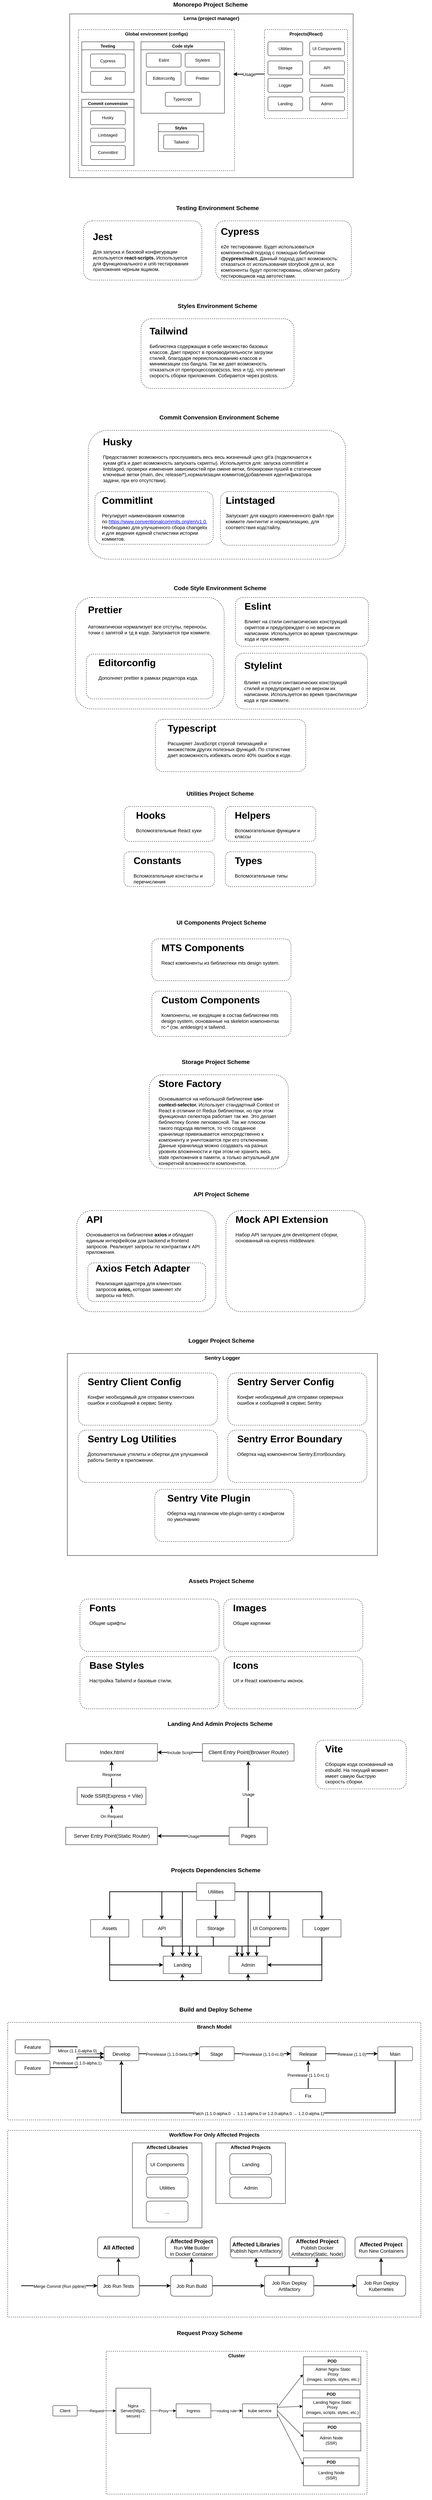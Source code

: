 <mxfile version="15.2.7" type="github">
  <diagram id="h72xnI4aXdrm80Y2-yl2" name="Page-1">
    <mxGraphModel dx="4072" dy="1805" grid="1" gridSize="10" guides="1" tooltips="1" connect="1" arrows="1" fold="1" page="1" pageScale="1" pageWidth="827" pageHeight="1169" math="0" shadow="0">
      <root>
        <mxCell id="0" />
        <mxCell id="1" parent="0" />
        <mxCell id="-Bw4-vUiD9MHJhUf1Ppv-39" value="Monorepo Project Scheme" style="swimlane;shadow=0;glass=0;sketch=0;fontSize=17;strokeColor=none;fillColor=none;" vertex="1" parent="1">
          <mxGeometry x="-429.69" y="60" width="870" height="525" as="geometry" />
        </mxCell>
        <mxCell id="-Bw4-vUiD9MHJhUf1Ppv-40" value="Lerna (project manager)" style="swimlane;shadow=0;glass=0;sketch=0;fontSize=14;strokeColor=default;fillColor=none;swimlaneLine=0;" vertex="1" parent="-Bw4-vUiD9MHJhUf1Ppv-39">
          <mxGeometry x="30" y="40" width="815" height="470" as="geometry" />
        </mxCell>
        <mxCell id="-Bw4-vUiD9MHJhUf1Ppv-42" value="Global environment (configs)" style="swimlane;shadow=0;glass=0;sketch=0;fontSize=13;strokeColor=default;fillColor=none;dashed=1;swimlaneLine=0;" vertex="1" parent="-Bw4-vUiD9MHJhUf1Ppv-40">
          <mxGeometry x="25" y="45" width="449" height="405" as="geometry" />
        </mxCell>
        <mxCell id="-Bw4-vUiD9MHJhUf1Ppv-44" value="Testing" style="swimlane;shadow=0;glass=0;sketch=0;fontSize=12;strokeColor=default;fillColor=none;" vertex="1" parent="-Bw4-vUiD9MHJhUf1Ppv-42">
          <mxGeometry x="9.75" y="35" width="150.25" height="145" as="geometry" />
        </mxCell>
        <mxCell id="-Bw4-vUiD9MHJhUf1Ppv-46" value="Cypress" style="rounded=1;arcSize=10;whiteSpace=wrap;html=1;align=center;shadow=0;glass=0;sketch=0;fontSize=12;strokeColor=default;fillColor=none;" vertex="1" parent="-Bw4-vUiD9MHJhUf1Ppv-44">
          <mxGeometry x="25.13" y="35" width="100" height="40" as="geometry" />
        </mxCell>
        <mxCell id="-Bw4-vUiD9MHJhUf1Ppv-47" value="Jest" style="rounded=1;arcSize=10;whiteSpace=wrap;html=1;align=center;shadow=0;glass=0;sketch=0;fontSize=12;strokeColor=default;fillColor=none;" vertex="1" parent="-Bw4-vUiD9MHJhUf1Ppv-44">
          <mxGeometry x="25.13" y="85" width="100" height="40" as="geometry" />
        </mxCell>
        <mxCell id="-Bw4-vUiD9MHJhUf1Ppv-45" value="Code style" style="swimlane;shadow=0;glass=0;sketch=0;fontSize=12;strokeColor=default;fillColor=none;" vertex="1" parent="-Bw4-vUiD9MHJhUf1Ppv-42">
          <mxGeometry x="180" y="35" width="240" height="205" as="geometry" />
        </mxCell>
        <mxCell id="-Bw4-vUiD9MHJhUf1Ppv-48" value="Eslint" style="rounded=1;arcSize=10;whiteSpace=wrap;html=1;align=center;shadow=0;glass=0;sketch=0;fontSize=12;strokeColor=default;fillColor=none;" vertex="1" parent="-Bw4-vUiD9MHJhUf1Ppv-45">
          <mxGeometry x="15.25" y="32.5" width="100" height="40" as="geometry" />
        </mxCell>
        <mxCell id="-Bw4-vUiD9MHJhUf1Ppv-49" value="Stylelint" style="rounded=1;arcSize=10;whiteSpace=wrap;html=1;align=center;shadow=0;glass=0;sketch=0;fontSize=12;strokeColor=default;fillColor=none;" vertex="1" parent="-Bw4-vUiD9MHJhUf1Ppv-45">
          <mxGeometry x="127" y="32.5" width="100" height="40" as="geometry" />
        </mxCell>
        <mxCell id="-Bw4-vUiD9MHJhUf1Ppv-50" value="Editorconfig" style="rounded=1;arcSize=10;whiteSpace=wrap;html=1;align=center;shadow=0;glass=0;sketch=0;fontSize=12;strokeColor=default;fillColor=none;" vertex="1" parent="-Bw4-vUiD9MHJhUf1Ppv-45">
          <mxGeometry x="15.25" y="85" width="100" height="40" as="geometry" />
        </mxCell>
        <mxCell id="-Bw4-vUiD9MHJhUf1Ppv-51" value="Typescript" style="rounded=1;arcSize=10;whiteSpace=wrap;html=1;align=center;shadow=0;glass=0;sketch=0;fontSize=12;strokeColor=default;fillColor=none;" vertex="1" parent="-Bw4-vUiD9MHJhUf1Ppv-45">
          <mxGeometry x="70" y="145" width="100" height="40" as="geometry" />
        </mxCell>
        <mxCell id="-Bw4-vUiD9MHJhUf1Ppv-52" value="Prettier" style="rounded=1;arcSize=10;whiteSpace=wrap;html=1;align=center;shadow=0;glass=0;sketch=0;fontSize=12;strokeColor=default;fillColor=none;" vertex="1" parent="-Bw4-vUiD9MHJhUf1Ppv-45">
          <mxGeometry x="127" y="85" width="100" height="40" as="geometry" />
        </mxCell>
        <mxCell id="-Bw4-vUiD9MHJhUf1Ppv-53" value="Commit convension" style="swimlane;shadow=0;glass=0;sketch=0;fontSize=12;strokeColor=default;fillColor=none;" vertex="1" parent="-Bw4-vUiD9MHJhUf1Ppv-42">
          <mxGeometry x="9.75" y="200" width="150.25" height="190" as="geometry" />
        </mxCell>
        <mxCell id="-Bw4-vUiD9MHJhUf1Ppv-55" value="Lintstaged" style="rounded=1;arcSize=10;whiteSpace=wrap;html=1;align=center;shadow=0;glass=0;sketch=0;fontSize=12;strokeColor=default;fillColor=none;" vertex="1" parent="-Bw4-vUiD9MHJhUf1Ppv-53">
          <mxGeometry x="25.13" y="83" width="100" height="40" as="geometry" />
        </mxCell>
        <mxCell id="-Bw4-vUiD9MHJhUf1Ppv-59" value="Commitlint" style="rounded=1;arcSize=10;whiteSpace=wrap;html=1;align=center;shadow=0;glass=0;sketch=0;fontSize=12;strokeColor=default;fillColor=none;" vertex="1" parent="-Bw4-vUiD9MHJhUf1Ppv-53">
          <mxGeometry x="25.13" y="133" width="100" height="40" as="geometry" />
        </mxCell>
        <mxCell id="-Bw4-vUiD9MHJhUf1Ppv-54" value="Husky" style="rounded=1;arcSize=10;whiteSpace=wrap;html=1;align=center;shadow=0;glass=0;sketch=0;fontSize=12;strokeColor=default;fillColor=none;" vertex="1" parent="-Bw4-vUiD9MHJhUf1Ppv-53">
          <mxGeometry x="25.13" y="33" width="100" height="40" as="geometry" />
        </mxCell>
        <mxCell id="-Bw4-vUiD9MHJhUf1Ppv-56" value="Styles" style="swimlane;shadow=0;glass=0;sketch=0;fontSize=12;strokeColor=default;fillColor=none;" vertex="1" parent="-Bw4-vUiD9MHJhUf1Ppv-42">
          <mxGeometry x="230" y="270" width="130.5" height="80" as="geometry" />
        </mxCell>
        <mxCell id="-Bw4-vUiD9MHJhUf1Ppv-57" value="Tailwind" style="rounded=1;arcSize=10;whiteSpace=wrap;html=1;align=center;shadow=0;glass=0;sketch=0;fontSize=12;strokeColor=default;fillColor=none;" vertex="1" parent="-Bw4-vUiD9MHJhUf1Ppv-56">
          <mxGeometry x="15.25" y="32.5" width="100" height="40" as="geometry" />
        </mxCell>
        <mxCell id="-Bw4-vUiD9MHJhUf1Ppv-43" value="Projects(React)" style="swimlane;shadow=0;glass=0;sketch=0;fontSize=13;strokeColor=default;fillColor=none;swimlaneLine=0;dashed=1;" vertex="1" parent="-Bw4-vUiD9MHJhUf1Ppv-40">
          <mxGeometry x="560" y="45" width="239" height="255" as="geometry" />
        </mxCell>
        <mxCell id="-Bw4-vUiD9MHJhUf1Ppv-60" value="Utilities" style="rounded=1;arcSize=10;whiteSpace=wrap;html=1;align=center;shadow=0;glass=0;sketch=0;fontSize=12;strokeColor=default;fillColor=none;" vertex="1" parent="-Bw4-vUiD9MHJhUf1Ppv-43">
          <mxGeometry x="10" y="35" width="100" height="40" as="geometry" />
        </mxCell>
        <mxCell id="-Bw4-vUiD9MHJhUf1Ppv-61" value="UI Components" style="rounded=1;arcSize=10;whiteSpace=wrap;html=1;align=center;shadow=0;glass=0;sketch=0;fontSize=12;strokeColor=default;fillColor=none;" vertex="1" parent="-Bw4-vUiD9MHJhUf1Ppv-43">
          <mxGeometry x="130" y="35" width="100" height="40" as="geometry" />
        </mxCell>
        <mxCell id="-Bw4-vUiD9MHJhUf1Ppv-62" value="Storage" style="rounded=1;arcSize=10;whiteSpace=wrap;html=1;align=center;shadow=0;glass=0;sketch=0;fontSize=12;strokeColor=default;fillColor=none;" vertex="1" parent="-Bw4-vUiD9MHJhUf1Ppv-43">
          <mxGeometry x="10" y="90" width="100" height="40" as="geometry" />
        </mxCell>
        <mxCell id="-Bw4-vUiD9MHJhUf1Ppv-63" value="Landing" style="rounded=1;arcSize=10;whiteSpace=wrap;html=1;align=center;shadow=0;glass=0;sketch=0;fontSize=12;strokeColor=default;fillColor=none;" vertex="1" parent="-Bw4-vUiD9MHJhUf1Ppv-43">
          <mxGeometry x="10" y="193" width="100" height="40" as="geometry" />
        </mxCell>
        <mxCell id="-Bw4-vUiD9MHJhUf1Ppv-64" value="API" style="rounded=1;arcSize=10;whiteSpace=wrap;html=1;align=center;shadow=0;glass=0;sketch=0;fontSize=12;strokeColor=default;fillColor=none;" vertex="1" parent="-Bw4-vUiD9MHJhUf1Ppv-43">
          <mxGeometry x="130" y="90" width="100" height="40" as="geometry" />
        </mxCell>
        <mxCell id="-Bw4-vUiD9MHJhUf1Ppv-65" value="Admin" style="rounded=1;arcSize=10;whiteSpace=wrap;html=1;align=center;shadow=0;glass=0;sketch=0;fontSize=12;strokeColor=default;fillColor=none;" vertex="1" parent="-Bw4-vUiD9MHJhUf1Ppv-43">
          <mxGeometry x="130" y="193" width="100" height="40" as="geometry" />
        </mxCell>
        <mxCell id="-Bw4-vUiD9MHJhUf1Ppv-160" value="Logger" style="rounded=1;arcSize=10;whiteSpace=wrap;html=1;align=center;shadow=0;glass=0;sketch=0;fontSize=12;strokeColor=default;fillColor=none;" vertex="1" parent="-Bw4-vUiD9MHJhUf1Ppv-43">
          <mxGeometry x="10" y="140" width="100" height="40" as="geometry" />
        </mxCell>
        <mxCell id="-Bw4-vUiD9MHJhUf1Ppv-165" value="Assets" style="rounded=1;arcSize=10;whiteSpace=wrap;html=1;align=center;shadow=0;glass=0;sketch=0;fontSize=12;strokeColor=default;fillColor=none;" vertex="1" parent="-Bw4-vUiD9MHJhUf1Ppv-43">
          <mxGeometry x="130" y="140" width="100" height="40" as="geometry" />
        </mxCell>
        <mxCell id="-Bw4-vUiD9MHJhUf1Ppv-66" value="" style="endArrow=classic;html=1;fontSize=14;strokeWidth=2;exitX=0;exitY=0.5;exitDx=0;exitDy=0;" edge="1" parent="-Bw4-vUiD9MHJhUf1Ppv-40" source="-Bw4-vUiD9MHJhUf1Ppv-43">
          <mxGeometry relative="1" as="geometry">
            <mxPoint x="490" y="345" as="sourcePoint" />
            <mxPoint x="470" y="173" as="targetPoint" />
          </mxGeometry>
        </mxCell>
        <mxCell id="-Bw4-vUiD9MHJhUf1Ppv-67" value="&lt;font style=&quot;font-size: 13px&quot;&gt;Usage&lt;/font&gt;" style="edgeLabel;resizable=0;html=1;align=center;verticalAlign=middle;" connectable="0" vertex="1" parent="-Bw4-vUiD9MHJhUf1Ppv-66">
          <mxGeometry relative="1" as="geometry" />
        </mxCell>
        <mxCell id="-Bw4-vUiD9MHJhUf1Ppv-68" value="Testing Environment Scheme" style="swimlane;shadow=0;glass=0;dashed=1;sketch=0;fontSize=17;strokeColor=none;fillColor=none;" vertex="1" parent="1">
          <mxGeometry x="-389.69" y="644" width="830" height="241" as="geometry" />
        </mxCell>
        <mxCell id="-Bw4-vUiD9MHJhUf1Ppv-73" value="&lt;h1&gt;Jest&lt;/h1&gt;&lt;p&gt;Для запуска и базовой конфигурации используется &lt;b&gt;react-scripts. &lt;/b&gt;Используется для функционального и unit-тестирования приложения черным ящиком.&lt;/p&gt;" style="text;html=1;strokeColor=none;fillColor=none;spacing=5;spacingTop=-20;whiteSpace=wrap;overflow=hidden;rounded=0;shadow=0;glass=0;dashed=1;sketch=0;fontSize=14;" vertex="1" parent="-Bw4-vUiD9MHJhUf1Ppv-68">
          <mxGeometry x="51.305" y="69.995" width="297.273" height="140.909" as="geometry" />
        </mxCell>
        <mxCell id="-Bw4-vUiD9MHJhUf1Ppv-74" value="" style="rounded=1;whiteSpace=wrap;html=1;shadow=0;glass=0;dashed=1;sketch=0;fontSize=14;strokeColor=default;fillColor=none;" vertex="1" parent="-Bw4-vUiD9MHJhUf1Ppv-68">
          <mxGeometry x="29.88" y="50" width="340.12" height="170" as="geometry" />
        </mxCell>
        <mxCell id="-Bw4-vUiD9MHJhUf1Ppv-75" value="" style="rounded=1;whiteSpace=wrap;html=1;shadow=0;glass=0;dashed=1;sketch=0;fontSize=14;strokeColor=default;fillColor=none;" vertex="1" parent="-Bw4-vUiD9MHJhUf1Ppv-68">
          <mxGeometry x="410" y="50" width="390" height="170" as="geometry" />
        </mxCell>
        <mxCell id="-Bw4-vUiD9MHJhUf1Ppv-76" value="&lt;h1&gt;Cypress&lt;/h1&gt;&lt;p&gt;e2e тестирование. Будет использоваться компонентный подход с помощью библиотеки &lt;b&gt;@cypress/react. &lt;/b&gt;Данный подход даст возможность: отказаться от использования storybook для ui, все компоненты будут протестированы, облегчет работу тестировщиков над автотестами.&lt;/p&gt;" style="text;html=1;strokeColor=none;fillColor=none;spacing=5;spacingTop=-20;whiteSpace=wrap;overflow=hidden;rounded=0;shadow=0;glass=0;dashed=1;sketch=0;fontSize=14;" vertex="1" parent="-Bw4-vUiD9MHJhUf1Ppv-68">
          <mxGeometry x="420" y="55" width="370" height="160" as="geometry" />
        </mxCell>
        <mxCell id="-Bw4-vUiD9MHJhUf1Ppv-77" value="Styles Environment Scheme" style="swimlane;shadow=0;glass=0;dashed=1;sketch=0;fontSize=17;strokeColor=none;fillColor=none;" vertex="1" parent="1">
          <mxGeometry x="-259.69" y="925" width="570" height="290" as="geometry" />
        </mxCell>
        <mxCell id="-Bw4-vUiD9MHJhUf1Ppv-78" value="" style="rounded=1;whiteSpace=wrap;html=1;shadow=0;glass=0;dashed=1;sketch=0;fontSize=17;strokeColor=default;fillColor=none;" vertex="1" parent="-Bw4-vUiD9MHJhUf1Ppv-77">
          <mxGeometry x="65" y="50" width="440" height="200" as="geometry" />
        </mxCell>
        <mxCell id="-Bw4-vUiD9MHJhUf1Ppv-79" value="&lt;h1 style=&quot;font-size: 28px&quot;&gt;Tailwind&lt;/h1&gt;&lt;p style=&quot;font-size: 14px&quot;&gt;Библиотека содержащая в себе множество базовых классов. Дает прирост в производительности загрузки стилей, благодаря переиспользованию классов и минимизации css бандла. Так же дает возможность отказаться от препроцессоров(scss, less и тд), что увеличит скорость сборки приложения. Собирается через postcss.&lt;/p&gt;" style="text;html=1;strokeColor=none;fillColor=none;spacing=5;spacingTop=-20;whiteSpace=wrap;overflow=hidden;rounded=0;shadow=0;glass=0;dashed=1;sketch=0;fontSize=17;" vertex="1" parent="-Bw4-vUiD9MHJhUf1Ppv-77">
          <mxGeometry x="85" y="60" width="400" height="180" as="geometry" />
        </mxCell>
        <mxCell id="-Bw4-vUiD9MHJhUf1Ppv-80" value="Commit Convension Environment Scheme " style="swimlane;shadow=0;glass=0;dashed=1;sketch=0;fontSize=17;strokeColor=none;fillColor=none;" vertex="1" parent="1">
          <mxGeometry x="-397.19" y="1245" width="860" height="450" as="geometry" />
        </mxCell>
        <mxCell id="-Bw4-vUiD9MHJhUf1Ppv-89" value="" style="group" vertex="1" connectable="0" parent="-Bw4-vUiD9MHJhUf1Ppv-80">
          <mxGeometry x="51" y="50" width="750" height="370" as="geometry" />
        </mxCell>
        <mxCell id="-Bw4-vUiD9MHJhUf1Ppv-92" value="" style="group" vertex="1" connectable="0" parent="-Bw4-vUiD9MHJhUf1Ppv-89">
          <mxGeometry width="740" height="370" as="geometry" />
        </mxCell>
        <mxCell id="-Bw4-vUiD9MHJhUf1Ppv-81" value="" style="rounded=1;whiteSpace=wrap;html=1;shadow=0;glass=0;dashed=1;sketch=0;fontSize=17;strokeColor=default;fillColor=none;" vertex="1" parent="-Bw4-vUiD9MHJhUf1Ppv-92">
          <mxGeometry width="740" height="370" as="geometry" />
        </mxCell>
        <mxCell id="-Bw4-vUiD9MHJhUf1Ppv-88" value="&lt;h1 style=&quot;font-size: 28px&quot;&gt;Husky&lt;/h1&gt;&lt;p style=&quot;font-size: 14px&quot;&gt;Предоставляет возможность прослушивать весь весь жизненный цикл git&#39;а (подключается к хукам git&#39;а и дает возможность запускать скрипты). Используется для: запуска commitlint и lintstaged, проверки изменения зависимостей при смене ветки, блокировки пушей в статические ключевые ветки (main, dev, release/*),нормализации коммитов(добавления идентификатора задачи, при его отсутствии).&lt;/p&gt;" style="text;html=1;strokeColor=none;fillColor=none;spacing=5;spacingTop=-20;whiteSpace=wrap;overflow=hidden;rounded=0;shadow=0;glass=0;dashed=1;sketch=0;fontSize=17;" vertex="1" parent="-Bw4-vUiD9MHJhUf1Ppv-92">
          <mxGeometry x="37.001" y="7.708" width="644.118" height="370" as="geometry" />
        </mxCell>
        <mxCell id="-Bw4-vUiD9MHJhUf1Ppv-85" value="" style="group" vertex="1" connectable="0" parent="-Bw4-vUiD9MHJhUf1Ppv-92">
          <mxGeometry x="19" y="176.04" width="340" height="151.25" as="geometry" />
        </mxCell>
        <mxCell id="-Bw4-vUiD9MHJhUf1Ppv-83" value="" style="rounded=1;whiteSpace=wrap;html=1;shadow=0;glass=0;dashed=1;sketch=0;fontSize=17;strokeColor=default;fillColor=none;" vertex="1" parent="-Bw4-vUiD9MHJhUf1Ppv-85">
          <mxGeometry width="340" height="151.25" as="geometry" />
        </mxCell>
        <mxCell id="-Bw4-vUiD9MHJhUf1Ppv-84" value="&lt;h1 style=&quot;font-size: 28px&quot;&gt;Commitlint&lt;/h1&gt;&lt;p style=&quot;font-size: 14px&quot;&gt;Регулирует наименования коммитов по&amp;nbsp;&lt;a href=&quot;https://www.conventionalcommits.org/en/v1.0.0/&quot;&gt;https://www.conventionalcommits.org/en/v1.0.0/&lt;/a&gt;&lt;br&gt;Необходимо для улучшенного сбора changelog и для ведения единой стилистики истории коммитов.&lt;/p&gt;" style="text;html=1;strokeColor=none;fillColor=none;spacing=5;spacingTop=-20;whiteSpace=wrap;overflow=hidden;rounded=0;shadow=0;glass=0;dashed=1;sketch=0;fontSize=17;" vertex="1" parent="-Bw4-vUiD9MHJhUf1Ppv-85">
          <mxGeometry x="14.88" width="310.25" height="151.25" as="geometry" />
        </mxCell>
        <mxCell id="-Bw4-vUiD9MHJhUf1Ppv-87" value="" style="group" vertex="1" connectable="0" parent="-Bw4-vUiD9MHJhUf1Ppv-92">
          <mxGeometry x="380" y="176.04" width="340" height="153.96" as="geometry" />
        </mxCell>
        <mxCell id="-Bw4-vUiD9MHJhUf1Ppv-82" value="" style="rounded=1;whiteSpace=wrap;html=1;shadow=0;glass=0;dashed=1;sketch=0;fontSize=17;strokeColor=default;fillColor=none;" vertex="1" parent="-Bw4-vUiD9MHJhUf1Ppv-87">
          <mxGeometry width="340" height="153.96" as="geometry" />
        </mxCell>
        <mxCell id="-Bw4-vUiD9MHJhUf1Ppv-86" value="&lt;h1 style=&quot;font-size: 28px&quot;&gt;Lintstaged&lt;/h1&gt;&lt;p style=&quot;font-size: 14px&quot;&gt;Запускает для каждого изменненного файл при коммите линтинтиг и нормализацию, для соответствия кодстайлу.&lt;/p&gt;" style="text;html=1;strokeColor=none;fillColor=none;spacing=5;spacingTop=-20;whiteSpace=wrap;overflow=hidden;rounded=0;shadow=0;glass=0;dashed=1;sketch=0;fontSize=17;" vertex="1" parent="-Bw4-vUiD9MHJhUf1Ppv-87">
          <mxGeometry x="10.303" width="319.394" height="153.96" as="geometry" />
        </mxCell>
        <mxCell id="-Bw4-vUiD9MHJhUf1Ppv-90" value="Code Style Environment Scheme" style="swimlane;shadow=0;glass=0;dashed=1;sketch=0;fontSize=17;strokeColor=none;fillColor=none;" vertex="1" parent="1">
          <mxGeometry x="-430.94" y="1735" width="927.5" height="570" as="geometry" />
        </mxCell>
        <mxCell id="-Bw4-vUiD9MHJhUf1Ppv-99" value="" style="group" vertex="1" connectable="0" parent="-Bw4-vUiD9MHJhUf1Ppv-90">
          <mxGeometry x="507.5" y="40" width="382.5" height="140" as="geometry" />
        </mxCell>
        <mxCell id="-Bw4-vUiD9MHJhUf1Ppv-93" value="" style="rounded=1;whiteSpace=wrap;html=1;shadow=0;glass=0;dashed=1;sketch=0;fontSize=17;strokeColor=default;fillColor=none;" vertex="1" parent="-Bw4-vUiD9MHJhUf1Ppv-99">
          <mxGeometry width="382.5" height="140" as="geometry" />
        </mxCell>
        <mxCell id="-Bw4-vUiD9MHJhUf1Ppv-98" value="&lt;h1 style=&quot;font-size: 28px&quot;&gt;Eslint&lt;/h1&gt;&lt;p style=&quot;font-size: 14px&quot;&gt;Влияет на стили синтаксических конструкций скриптов и предупреждает о не верном их написании. Используется во время транспиляции кода и при коммите.&lt;/p&gt;" style="text;html=1;strokeColor=none;fillColor=none;spacing=5;spacingTop=-20;whiteSpace=wrap;overflow=hidden;rounded=0;shadow=0;glass=0;dashed=1;sketch=0;fontSize=17;" vertex="1" parent="-Bw4-vUiD9MHJhUf1Ppv-99">
          <mxGeometry x="21.25" width="340" height="140" as="geometry" />
        </mxCell>
        <mxCell id="-Bw4-vUiD9MHJhUf1Ppv-101" value="" style="group" vertex="1" connectable="0" parent="-Bw4-vUiD9MHJhUf1Ppv-90">
          <mxGeometry x="507.5" y="200" width="380" height="160" as="geometry" />
        </mxCell>
        <mxCell id="-Bw4-vUiD9MHJhUf1Ppv-94" value="" style="rounded=1;whiteSpace=wrap;html=1;shadow=0;glass=0;dashed=1;sketch=0;fontSize=17;strokeColor=default;fillColor=none;" vertex="1" parent="-Bw4-vUiD9MHJhUf1Ppv-101">
          <mxGeometry width="380" height="160" as="geometry" />
        </mxCell>
        <mxCell id="-Bw4-vUiD9MHJhUf1Ppv-100" value="&lt;h1&gt;&lt;span style=&quot;font-size: 28px&quot;&gt;Stylelint&lt;/span&gt;&lt;/h1&gt;&lt;p style=&quot;font-size: 14px&quot;&gt;Влияет на стили синтаксических конструкций стилей и предупреждает о не верном их написании. Используется во время транспиляции кода и при коммите.&lt;br&gt;&lt;/p&gt;" style="text;html=1;strokeColor=none;fillColor=none;spacing=5;spacingTop=-20;whiteSpace=wrap;overflow=hidden;rounded=0;shadow=0;glass=0;dashed=1;sketch=0;fontSize=17;" vertex="1" parent="-Bw4-vUiD9MHJhUf1Ppv-101">
          <mxGeometry x="20" width="340" height="160" as="geometry" />
        </mxCell>
        <mxCell id="-Bw4-vUiD9MHJhUf1Ppv-107" value="" style="group" vertex="1" connectable="0" parent="-Bw4-vUiD9MHJhUf1Ppv-90">
          <mxGeometry x="47.5" y="40" width="428" height="320" as="geometry" />
        </mxCell>
        <mxCell id="-Bw4-vUiD9MHJhUf1Ppv-96" value="" style="rounded=1;whiteSpace=wrap;html=1;shadow=0;glass=0;dashed=1;sketch=0;fontSize=17;strokeColor=default;fillColor=none;" vertex="1" parent="-Bw4-vUiD9MHJhUf1Ppv-107">
          <mxGeometry width="428" height="320" as="geometry" />
        </mxCell>
        <mxCell id="-Bw4-vUiD9MHJhUf1Ppv-104" value="&lt;h1&gt;&lt;font style=&quot;font-size: 28px&quot;&gt;Prettier&lt;/font&gt;&lt;/h1&gt;&lt;p style=&quot;font-size: 14px&quot;&gt;Автоматически нормализует все отступы, переносы, точки с запятой и тд в коде. Запускается при коммите.&lt;/p&gt;" style="text;html=1;strokeColor=none;fillColor=none;spacing=5;spacingTop=-20;whiteSpace=wrap;overflow=hidden;rounded=0;shadow=0;glass=0;dashed=1;sketch=0;fontSize=17;" vertex="1" parent="-Bw4-vUiD9MHJhUf1Ppv-107">
          <mxGeometry x="31.5" width="365" height="320" as="geometry" />
        </mxCell>
        <mxCell id="-Bw4-vUiD9MHJhUf1Ppv-106" value="" style="group" vertex="1" connectable="0" parent="-Bw4-vUiD9MHJhUf1Ppv-107">
          <mxGeometry y="7.869" width="428" height="304.262" as="geometry" />
        </mxCell>
        <mxCell id="-Bw4-vUiD9MHJhUf1Ppv-103" value="" style="group" vertex="1" connectable="0" parent="-Bw4-vUiD9MHJhUf1Ppv-106">
          <mxGeometry x="31.5" y="154.628" width="365" height="128.65" as="geometry" />
        </mxCell>
        <mxCell id="-Bw4-vUiD9MHJhUf1Ppv-95" value="" style="rounded=1;whiteSpace=wrap;html=1;shadow=0;glass=0;dashed=1;sketch=0;fontSize=17;strokeColor=default;fillColor=none;" vertex="1" parent="-Bw4-vUiD9MHJhUf1Ppv-103">
          <mxGeometry width="365" height="128.65" as="geometry" />
        </mxCell>
        <mxCell id="-Bw4-vUiD9MHJhUf1Ppv-102" value="&lt;h1 style=&quot;font-size: 28px&quot;&gt;Editorconfig&lt;/h1&gt;&lt;p style=&quot;font-size: 14px&quot;&gt;Дополняет prettier в рамках редактора кода.&lt;/p&gt;" style="text;html=1;strokeColor=none;fillColor=none;spacing=5;spacingTop=-20;whiteSpace=wrap;overflow=hidden;rounded=0;shadow=0;glass=0;dashed=1;sketch=0;fontSize=17;" vertex="1" parent="-Bw4-vUiD9MHJhUf1Ppv-103">
          <mxGeometry x="30" width="305" height="128.65" as="geometry" />
        </mxCell>
        <mxCell id="-Bw4-vUiD9MHJhUf1Ppv-109" value="" style="group" vertex="1" connectable="0" parent="-Bw4-vUiD9MHJhUf1Ppv-90">
          <mxGeometry x="277.5" y="390" width="432.5" height="150" as="geometry" />
        </mxCell>
        <mxCell id="-Bw4-vUiD9MHJhUf1Ppv-97" value="" style="rounded=1;whiteSpace=wrap;html=1;shadow=0;glass=0;dashed=1;sketch=0;fontSize=17;strokeColor=default;fillColor=none;" vertex="1" parent="-Bw4-vUiD9MHJhUf1Ppv-109">
          <mxGeometry width="432.5" height="150" as="geometry" />
        </mxCell>
        <mxCell id="-Bw4-vUiD9MHJhUf1Ppv-108" value="&lt;h1 style=&quot;font-size: 28px&quot;&gt;Typescript&lt;/h1&gt;&lt;p style=&quot;font-size: 14px&quot;&gt;Расширяет JavaScript строгой типизацией и множеством других полезных функций. По статистике дает возможность избежать около 40% ошибок в коде.&lt;/p&gt;" style="text;html=1;strokeColor=none;fillColor=none;spacing=5;spacingTop=-20;whiteSpace=wrap;overflow=hidden;rounded=0;shadow=0;glass=0;dashed=1;sketch=0;fontSize=17;" vertex="1" parent="-Bw4-vUiD9MHJhUf1Ppv-109">
          <mxGeometry x="30" width="372.5" height="150" as="geometry" />
        </mxCell>
        <mxCell id="-Bw4-vUiD9MHJhUf1Ppv-110" value="Utilities Project Scheme" style="swimlane;shadow=0;glass=0;dashed=1;sketch=0;fontSize=17;strokeColor=none;fillColor=none;" vertex="1" parent="1">
          <mxGeometry x="-442.19" y="2325" width="950" height="320" as="geometry" />
        </mxCell>
        <mxCell id="-Bw4-vUiD9MHJhUf1Ppv-115" value="" style="group" vertex="1" connectable="0" parent="-Bw4-vUiD9MHJhUf1Ppv-110">
          <mxGeometry x="199.88" y="50" width="260" height="100" as="geometry" />
        </mxCell>
        <mxCell id="-Bw4-vUiD9MHJhUf1Ppv-112" value="" style="rounded=1;whiteSpace=wrap;html=1;shadow=0;glass=0;dashed=1;sketch=0;fontSize=17;strokeColor=default;fillColor=none;" vertex="1" parent="-Bw4-vUiD9MHJhUf1Ppv-115">
          <mxGeometry width="260" height="100" as="geometry" />
        </mxCell>
        <mxCell id="-Bw4-vUiD9MHJhUf1Ppv-113" value="&lt;h1 style=&quot;font-size: 28px&quot;&gt;Hooks&lt;/h1&gt;&lt;p style=&quot;font-size: 14px&quot;&gt;Вспомогательные React хуки&amp;nbsp;&lt;/p&gt;" style="text;html=1;strokeColor=none;fillColor=none;spacing=5;spacingTop=-20;whiteSpace=wrap;overflow=hidden;rounded=0;shadow=0;glass=0;dashed=1;sketch=0;fontSize=17;" vertex="1" parent="-Bw4-vUiD9MHJhUf1Ppv-115">
          <mxGeometry x="28.195" width="203.611" height="100" as="geometry" />
        </mxCell>
        <mxCell id="-Bw4-vUiD9MHJhUf1Ppv-116" value="" style="rounded=1;whiteSpace=wrap;html=1;shadow=0;glass=0;dashed=1;sketch=0;fontSize=17;strokeColor=default;fillColor=none;" vertex="1" parent="-Bw4-vUiD9MHJhUf1Ppv-110">
          <mxGeometry x="490.0" y="50" width="260" height="100" as="geometry" />
        </mxCell>
        <mxCell id="-Bw4-vUiD9MHJhUf1Ppv-117" value="&lt;h1 style=&quot;font-size: 28px&quot;&gt;Helpers&lt;/h1&gt;&lt;p style=&quot;font-size: 14px&quot;&gt;Вспомогательные функции и классы&amp;nbsp;&lt;/p&gt;" style="text;html=1;strokeColor=none;fillColor=none;spacing=5;spacingTop=-20;whiteSpace=wrap;overflow=hidden;rounded=0;shadow=0;glass=0;dashed=1;sketch=0;fontSize=17;" vertex="1" parent="-Bw4-vUiD9MHJhUf1Ppv-110">
          <mxGeometry x="512.23" y="50" width="213.395" height="100" as="geometry" />
        </mxCell>
        <mxCell id="-Bw4-vUiD9MHJhUf1Ppv-120" value="" style="group" vertex="1" connectable="0" parent="-Bw4-vUiD9MHJhUf1Ppv-110">
          <mxGeometry x="198.75" y="180" width="320.0" height="190" as="geometry" />
        </mxCell>
        <mxCell id="-Bw4-vUiD9MHJhUf1Ppv-123" value="" style="group" vertex="1" connectable="0" parent="-Bw4-vUiD9MHJhUf1Ppv-120">
          <mxGeometry width="260" height="190" as="geometry" />
        </mxCell>
        <mxCell id="-Bw4-vUiD9MHJhUf1Ppv-121" value="" style="rounded=1;whiteSpace=wrap;html=1;shadow=0;glass=0;dashed=1;sketch=0;fontSize=17;strokeColor=default;fillColor=none;" vertex="1" parent="-Bw4-vUiD9MHJhUf1Ppv-123">
          <mxGeometry width="260" height="100" as="geometry" />
        </mxCell>
        <mxCell id="-Bw4-vUiD9MHJhUf1Ppv-122" value="&lt;h1 style=&quot;font-size: 28px&quot;&gt;Constants&lt;/h1&gt;&lt;p style=&quot;font-size: 14px&quot;&gt;Вспомогательные константы и перечисления&amp;nbsp;&lt;/p&gt;" style="text;html=1;strokeColor=none;fillColor=none;spacing=5;spacingTop=-20;whiteSpace=wrap;overflow=hidden;rounded=0;shadow=0;glass=0;dashed=1;sketch=0;fontSize=17;" vertex="1" parent="-Bw4-vUiD9MHJhUf1Ppv-123">
          <mxGeometry x="22.23" width="213.395" height="100" as="geometry" />
        </mxCell>
        <mxCell id="-Bw4-vUiD9MHJhUf1Ppv-125" value="" style="rounded=1;whiteSpace=wrap;html=1;shadow=0;glass=0;dashed=1;sketch=0;fontSize=17;strokeColor=default;fillColor=none;" vertex="1" parent="-Bw4-vUiD9MHJhUf1Ppv-110">
          <mxGeometry x="490" y="180" width="260" height="100" as="geometry" />
        </mxCell>
        <mxCell id="-Bw4-vUiD9MHJhUf1Ppv-126" value="&lt;h1 style=&quot;font-size: 28px&quot;&gt;Types&lt;/h1&gt;&lt;p style=&quot;font-size: 14px&quot;&gt;Вспомогательные типы&lt;/p&gt;" style="text;html=1;strokeColor=none;fillColor=none;spacing=5;spacingTop=-20;whiteSpace=wrap;overflow=hidden;rounded=0;shadow=0;glass=0;dashed=1;sketch=0;fontSize=17;" vertex="1" parent="-Bw4-vUiD9MHJhUf1Ppv-110">
          <mxGeometry x="512.23" y="180" width="213.395" height="100" as="geometry" />
        </mxCell>
        <mxCell id="-Bw4-vUiD9MHJhUf1Ppv-139" value="UI Components Project Scheme" style="swimlane;shadow=0;glass=0;sketch=0;fontSize=17;strokeColor=none;fillColor=none;" vertex="1" parent="1">
          <mxGeometry x="-442.19" y="2695" width="957.5" height="370" as="geometry" />
        </mxCell>
        <mxCell id="-Bw4-vUiD9MHJhUf1Ppv-147" value="" style="group" vertex="1" connectable="0" parent="-Bw4-vUiD9MHJhUf1Ppv-139">
          <mxGeometry x="278.75" y="60" width="400" height="120" as="geometry" />
        </mxCell>
        <mxCell id="-Bw4-vUiD9MHJhUf1Ppv-148" value="" style="rounded=1;whiteSpace=wrap;html=1;shadow=0;glass=0;dashed=1;sketch=0;fontSize=17;strokeColor=default;fillColor=none;" vertex="1" parent="-Bw4-vUiD9MHJhUf1Ppv-147">
          <mxGeometry width="400" height="120.0" as="geometry" />
        </mxCell>
        <mxCell id="-Bw4-vUiD9MHJhUf1Ppv-149" value="&lt;h1 style=&quot;font-size: 28px&quot;&gt;MTS Components&lt;/h1&gt;&lt;p style=&quot;font-size: 14px&quot;&gt;React компоненты из библиотеки mts design system.&amp;nbsp;&lt;/p&gt;" style="text;html=1;strokeColor=none;fillColor=none;spacing=5;spacingTop=-20;whiteSpace=wrap;overflow=hidden;rounded=0;shadow=0;glass=0;dashed=1;sketch=0;fontSize=17;" vertex="1" parent="-Bw4-vUiD9MHJhUf1Ppv-147">
          <mxGeometry x="22.23" width="357.77" height="120.0" as="geometry" />
        </mxCell>
        <mxCell id="-Bw4-vUiD9MHJhUf1Ppv-146" value="" style="group" vertex="1" connectable="0" parent="-Bw4-vUiD9MHJhUf1Ppv-139">
          <mxGeometry x="278.75" y="210" width="400" height="130" as="geometry" />
        </mxCell>
        <mxCell id="-Bw4-vUiD9MHJhUf1Ppv-143" value="" style="rounded=1;whiteSpace=wrap;html=1;shadow=0;glass=0;dashed=1;sketch=0;fontSize=17;strokeColor=default;fillColor=none;" vertex="1" parent="-Bw4-vUiD9MHJhUf1Ppv-146">
          <mxGeometry width="400" height="130" as="geometry" />
        </mxCell>
        <mxCell id="-Bw4-vUiD9MHJhUf1Ppv-144" value="&lt;h1 style=&quot;font-size: 28px&quot;&gt;Custom Components&lt;/h1&gt;&lt;p style=&quot;font-size: 14px&quot;&gt;Компоненты, не входящие в состав библиотеки mts design system, основанные на skeleton компонентах rc-* (см. antdesign) и tailwind.&lt;/p&gt;" style="text;html=1;strokeColor=none;fillColor=none;spacing=5;spacingTop=-20;whiteSpace=wrap;overflow=hidden;rounded=0;shadow=0;glass=0;dashed=1;sketch=0;fontSize=17;" vertex="1" parent="-Bw4-vUiD9MHJhUf1Ppv-146">
          <mxGeometry x="22.23" width="357.77" height="130" as="geometry" />
        </mxCell>
        <mxCell id="-Bw4-vUiD9MHJhUf1Ppv-150" value="Storage Project Scheme" style="swimlane;shadow=0;glass=0;sketch=0;fontSize=17;strokeColor=none;fillColor=none;" vertex="1" parent="1">
          <mxGeometry x="-399.69" y="3095" width="840" height="350" as="geometry" />
        </mxCell>
        <mxCell id="-Bw4-vUiD9MHJhUf1Ppv-151" value="" style="group" vertex="1" connectable="0" parent="-Bw4-vUiD9MHJhUf1Ppv-150">
          <mxGeometry x="228.5" y="50" width="400" height="290" as="geometry" />
        </mxCell>
        <mxCell id="-Bw4-vUiD9MHJhUf1Ppv-154" value="" style="group" vertex="1" connectable="0" parent="-Bw4-vUiD9MHJhUf1Ppv-151">
          <mxGeometry width="400" height="270" as="geometry" />
        </mxCell>
        <mxCell id="-Bw4-vUiD9MHJhUf1Ppv-152" value="" style="rounded=1;whiteSpace=wrap;html=1;shadow=0;glass=0;dashed=1;sketch=0;fontSize=17;strokeColor=default;fillColor=none;" vertex="1" parent="-Bw4-vUiD9MHJhUf1Ppv-154">
          <mxGeometry width="400" height="270" as="geometry" />
        </mxCell>
        <mxCell id="-Bw4-vUiD9MHJhUf1Ppv-153" value="&lt;h1 style=&quot;font-size: 28px&quot;&gt;Store Factory&lt;/h1&gt;&lt;p style=&quot;font-size: 14px&quot;&gt;Основывается на небольшой библиотеке &lt;b&gt;use-context-selector. &lt;/b&gt;Использует стандартный Context от React в отличии от Redux библиотеки, но при этом функционал селектора работает так же. Это делает библиотеку более легковесной. Так же плюсом такого подхода является, то что созданное хранилище привязывается непосредственно к компоненту и уничтожается при его отключении. Данные хранилища можно создавать на разных уровнях вложенности и при этом не хранить весь state приложения в памяти, а только актуальный для конкретной вложенности компонентов.&lt;/p&gt;" style="text;html=1;strokeColor=none;fillColor=none;spacing=5;spacingTop=-20;whiteSpace=wrap;overflow=hidden;rounded=0;shadow=0;glass=0;dashed=1;sketch=0;fontSize=17;" vertex="1" parent="-Bw4-vUiD9MHJhUf1Ppv-154">
          <mxGeometry x="22.23" width="357.77" height="270" as="geometry" />
        </mxCell>
        <mxCell id="-Bw4-vUiD9MHJhUf1Ppv-155" value="API Project Scheme" style="swimlane;shadow=0;glass=0;sketch=0;fontSize=17;strokeColor=none;fillColor=none;" vertex="1" parent="1">
          <mxGeometry x="-414.21" y="3475" width="901.53" height="380" as="geometry" />
        </mxCell>
        <mxCell id="-Bw4-vUiD9MHJhUf1Ppv-156" value="" style="group" vertex="1" connectable="0" parent="-Bw4-vUiD9MHJhUf1Ppv-155">
          <mxGeometry x="35" y="60" width="401.11" height="290" as="geometry" />
        </mxCell>
        <mxCell id="-Bw4-vUiD9MHJhUf1Ppv-157" value="" style="group" vertex="1" connectable="0" parent="-Bw4-vUiD9MHJhUf1Ppv-156">
          <mxGeometry width="401.11" height="290" as="geometry" />
        </mxCell>
        <mxCell id="-Bw4-vUiD9MHJhUf1Ppv-158" value="" style="rounded=1;whiteSpace=wrap;html=1;shadow=0;glass=0;dashed=1;sketch=0;fontSize=17;strokeColor=default;fillColor=none;" vertex="1" parent="-Bw4-vUiD9MHJhUf1Ppv-157">
          <mxGeometry width="400" height="290" as="geometry" />
        </mxCell>
        <mxCell id="-Bw4-vUiD9MHJhUf1Ppv-159" value="&lt;h1 style=&quot;font-size: 28px&quot;&gt;API&lt;/h1&gt;&lt;p style=&quot;font-size: 14px&quot;&gt;Основывается на библиотеке &lt;b&gt;axios&lt;/b&gt; и обладает единым интерфейсом для backend и frontend запросов. Реализует запросы по контрактам к API приложения.&lt;/p&gt;" style="text;html=1;strokeColor=none;fillColor=none;spacing=5;spacingTop=-20;whiteSpace=wrap;overflow=hidden;rounded=0;shadow=0;glass=0;dashed=1;sketch=0;fontSize=17;" vertex="1" parent="-Bw4-vUiD9MHJhUf1Ppv-157">
          <mxGeometry x="22.23" width="357.77" height="290" as="geometry" />
        </mxCell>
        <mxCell id="-Bw4-vUiD9MHJhUf1Ppv-161" value="" style="group" vertex="1" connectable="0" parent="-Bw4-vUiD9MHJhUf1Ppv-157">
          <mxGeometry x="30.56" y="140.327" width="338.89" height="110.882" as="geometry" />
        </mxCell>
        <mxCell id="-Bw4-vUiD9MHJhUf1Ppv-163" value="&lt;h1 style=&quot;font-size: 28px&quot;&gt;Axios Fetch Adapter&lt;/h1&gt;&lt;p style=&quot;font-size: 14px&quot;&gt;Реализация адаптера для клиентских запросов&amp;nbsp;&lt;b&gt;axios, &lt;/b&gt;которая заменяет xhr запросы на fetch.&lt;/p&gt;" style="text;html=1;strokeColor=none;fillColor=none;spacing=5;spacingTop=-20;whiteSpace=wrap;overflow=hidden;rounded=0;shadow=0;glass=0;dashed=1;sketch=0;fontSize=17;" vertex="1" parent="-Bw4-vUiD9MHJhUf1Ppv-161">
          <mxGeometry x="18.834" width="303.112" height="110.882" as="geometry" />
        </mxCell>
        <mxCell id="-Bw4-vUiD9MHJhUf1Ppv-162" value="" style="rounded=1;whiteSpace=wrap;html=1;shadow=0;glass=0;dashed=1;sketch=0;fontSize=17;strokeColor=default;fillColor=none;" vertex="1" parent="-Bw4-vUiD9MHJhUf1Ppv-157">
          <mxGeometry x="31.67" y="149.997" width="338.89" height="110.882" as="geometry" />
        </mxCell>
        <mxCell id="-Bw4-vUiD9MHJhUf1Ppv-196" value="" style="group" vertex="1" connectable="0" parent="-Bw4-vUiD9MHJhUf1Ppv-155">
          <mxGeometry x="463.75" y="60.0" width="400" height="290" as="geometry" />
        </mxCell>
        <mxCell id="-Bw4-vUiD9MHJhUf1Ppv-197" value="" style="group" vertex="1" connectable="0" parent="-Bw4-vUiD9MHJhUf1Ppv-196">
          <mxGeometry width="400" height="290" as="geometry" />
        </mxCell>
        <mxCell id="-Bw4-vUiD9MHJhUf1Ppv-200" value="" style="group" vertex="1" connectable="0" parent="-Bw4-vUiD9MHJhUf1Ppv-197">
          <mxGeometry width="400" height="290" as="geometry" />
        </mxCell>
        <mxCell id="-Bw4-vUiD9MHJhUf1Ppv-198" value="" style="rounded=1;whiteSpace=wrap;html=1;shadow=0;glass=0;dashed=1;sketch=0;fontSize=17;strokeColor=default;fillColor=none;" vertex="1" parent="-Bw4-vUiD9MHJhUf1Ppv-200">
          <mxGeometry width="400" height="290.0" as="geometry" />
        </mxCell>
        <mxCell id="-Bw4-vUiD9MHJhUf1Ppv-199" value="&lt;h1 style=&quot;font-size: 28px&quot;&gt;Mock API Extension&lt;/h1&gt;&lt;p style=&quot;font-size: 14px&quot;&gt;Набор API заглушек для development сборки, основанный на express middleware.&lt;/p&gt;" style="text;html=1;strokeColor=none;fillColor=none;spacing=5;spacingTop=-20;whiteSpace=wrap;overflow=hidden;rounded=0;shadow=0;glass=0;dashed=1;sketch=0;fontSize=17;" vertex="1" parent="-Bw4-vUiD9MHJhUf1Ppv-200">
          <mxGeometry x="22.23" width="357.77" height="290.0" as="geometry" />
        </mxCell>
        <mxCell id="-Bw4-vUiD9MHJhUf1Ppv-164" value="Logger Project Scheme" style="swimlane;shadow=0;glass=0;sketch=0;fontSize=17;strokeColor=none;fillColor=none;" vertex="1" parent="1">
          <mxGeometry x="-434.97" y="3895" width="943.05" height="660" as="geometry" />
        </mxCell>
        <mxCell id="-Bw4-vUiD9MHJhUf1Ppv-170" value="Sentry Logger" style="swimlane;shadow=0;glass=0;sketch=0;fontSize=15;strokeColor=default;fillColor=none;swimlaneLine=0;" vertex="1" parent="-Bw4-vUiD9MHJhUf1Ppv-164">
          <mxGeometry x="28.5" y="50" width="891.5" height="580" as="geometry" />
        </mxCell>
        <mxCell id="-Bw4-vUiD9MHJhUf1Ppv-172" value="" style="group" vertex="1" connectable="0" parent="-Bw4-vUiD9MHJhUf1Ppv-170">
          <mxGeometry x="31.5" y="56" width="401.11" height="150" as="geometry" />
        </mxCell>
        <mxCell id="-Bw4-vUiD9MHJhUf1Ppv-173" value="" style="group" vertex="1" connectable="0" parent="-Bw4-vUiD9MHJhUf1Ppv-172">
          <mxGeometry width="401.11" height="150" as="geometry" />
        </mxCell>
        <mxCell id="-Bw4-vUiD9MHJhUf1Ppv-174" value="" style="rounded=1;whiteSpace=wrap;html=1;shadow=0;glass=0;dashed=1;sketch=0;fontSize=17;strokeColor=default;fillColor=none;" vertex="1" parent="-Bw4-vUiD9MHJhUf1Ppv-173">
          <mxGeometry width="400" height="150" as="geometry" />
        </mxCell>
        <mxCell id="-Bw4-vUiD9MHJhUf1Ppv-175" value="&lt;h1 style=&quot;font-size: 28px&quot;&gt;Sentry Client Config&lt;/h1&gt;&lt;p style=&quot;font-size: 14px&quot;&gt;Конфиг необходимый для отправки клиентских ошибок и сообщений в сервис Sentry.&lt;/p&gt;" style="text;html=1;strokeColor=none;fillColor=none;spacing=5;spacingTop=-20;whiteSpace=wrap;overflow=hidden;rounded=0;shadow=0;glass=0;dashed=1;sketch=0;fontSize=17;" vertex="1" parent="-Bw4-vUiD9MHJhUf1Ppv-173">
          <mxGeometry x="22.23" width="357.77" height="150" as="geometry" />
        </mxCell>
        <mxCell id="-Bw4-vUiD9MHJhUf1Ppv-188" value="" style="group" vertex="1" connectable="0" parent="-Bw4-vUiD9MHJhUf1Ppv-170">
          <mxGeometry x="31.5" y="220" width="401.11" height="150" as="geometry" />
        </mxCell>
        <mxCell id="-Bw4-vUiD9MHJhUf1Ppv-189" value="" style="group" vertex="1" connectable="0" parent="-Bw4-vUiD9MHJhUf1Ppv-188">
          <mxGeometry width="401.11" height="150" as="geometry" />
        </mxCell>
        <mxCell id="-Bw4-vUiD9MHJhUf1Ppv-190" value="" style="rounded=1;whiteSpace=wrap;html=1;shadow=0;glass=0;dashed=1;sketch=0;fontSize=17;strokeColor=default;fillColor=none;" vertex="1" parent="-Bw4-vUiD9MHJhUf1Ppv-189">
          <mxGeometry width="400" height="150" as="geometry" />
        </mxCell>
        <mxCell id="-Bw4-vUiD9MHJhUf1Ppv-191" value="&lt;h1 style=&quot;font-size: 28px&quot;&gt;Sentry Log Utilities&lt;/h1&gt;&lt;p style=&quot;font-size: 14px&quot;&gt;Дополнительные утилиты и обертки для улучшенной работы Sentry в приложении.&lt;/p&gt;" style="text;html=1;strokeColor=none;fillColor=none;spacing=5;spacingTop=-20;whiteSpace=wrap;overflow=hidden;rounded=0;shadow=0;glass=0;dashed=1;sketch=0;fontSize=17;" vertex="1" parent="-Bw4-vUiD9MHJhUf1Ppv-189">
          <mxGeometry x="22.23" width="357.77" height="150" as="geometry" />
        </mxCell>
        <mxCell id="-Bw4-vUiD9MHJhUf1Ppv-192" value="" style="group" vertex="1" connectable="0" parent="-Bw4-vUiD9MHJhUf1Ppv-170">
          <mxGeometry x="461.5" y="220" width="401.11" height="150" as="geometry" />
        </mxCell>
        <mxCell id="-Bw4-vUiD9MHJhUf1Ppv-193" value="" style="group" vertex="1" connectable="0" parent="-Bw4-vUiD9MHJhUf1Ppv-192">
          <mxGeometry width="401.11" height="150" as="geometry" />
        </mxCell>
        <mxCell id="-Bw4-vUiD9MHJhUf1Ppv-194" value="" style="rounded=1;whiteSpace=wrap;html=1;shadow=0;glass=0;dashed=1;sketch=0;fontSize=17;strokeColor=default;fillColor=none;" vertex="1" parent="-Bw4-vUiD9MHJhUf1Ppv-193">
          <mxGeometry width="400" height="150" as="geometry" />
        </mxCell>
        <mxCell id="-Bw4-vUiD9MHJhUf1Ppv-195" value="&lt;h1 style=&quot;font-size: 28px&quot;&gt;Sentry Error Boundary&lt;/h1&gt;&lt;p style=&quot;font-size: 14px&quot;&gt;Обертка над компонентом Sentry.ErrorBoundary.&lt;/p&gt;" style="text;html=1;strokeColor=none;fillColor=none;spacing=5;spacingTop=-20;whiteSpace=wrap;overflow=hidden;rounded=0;shadow=0;glass=0;dashed=1;sketch=0;fontSize=17;" vertex="1" parent="-Bw4-vUiD9MHJhUf1Ppv-193">
          <mxGeometry x="22.23" width="357.77" height="150" as="geometry" />
        </mxCell>
        <mxCell id="-Bw4-vUiD9MHJhUf1Ppv-184" value="" style="group" vertex="1" connectable="0" parent="-Bw4-vUiD9MHJhUf1Ppv-170">
          <mxGeometry x="461.5" y="56" width="401.11" height="150" as="geometry" />
        </mxCell>
        <mxCell id="-Bw4-vUiD9MHJhUf1Ppv-185" value="" style="group" vertex="1" connectable="0" parent="-Bw4-vUiD9MHJhUf1Ppv-184">
          <mxGeometry width="401.11" height="150" as="geometry" />
        </mxCell>
        <mxCell id="-Bw4-vUiD9MHJhUf1Ppv-186" value="" style="rounded=1;whiteSpace=wrap;html=1;shadow=0;glass=0;dashed=1;sketch=0;fontSize=17;strokeColor=default;fillColor=none;" vertex="1" parent="-Bw4-vUiD9MHJhUf1Ppv-185">
          <mxGeometry width="400" height="150" as="geometry" />
        </mxCell>
        <mxCell id="-Bw4-vUiD9MHJhUf1Ppv-187" value="&lt;h1 style=&quot;font-size: 28px&quot;&gt;Sentry Server Config&lt;/h1&gt;&lt;p style=&quot;font-size: 14px&quot;&gt;Конфиг необходимый для отправки серверных ошибок и сообщений в сервис Sentry.&lt;br&gt;&lt;/p&gt;" style="text;html=1;strokeColor=none;fillColor=none;spacing=5;spacingTop=-20;whiteSpace=wrap;overflow=hidden;rounded=0;shadow=0;glass=0;dashed=1;sketch=0;fontSize=17;" vertex="1" parent="-Bw4-vUiD9MHJhUf1Ppv-185">
          <mxGeometry x="22.23" width="357.77" height="150" as="geometry" />
        </mxCell>
        <mxCell id="-Bw4-vUiD9MHJhUf1Ppv-183" value="&lt;h1 style=&quot;font-size: 28px&quot;&gt;Sentry Vite Plugin&lt;/h1&gt;&lt;p style=&quot;font-size: 14px&quot;&gt;Обертка над плагином vite-plugin-sentry с конфигом по умолчанию&lt;/p&gt;" style="text;html=1;strokeColor=none;fillColor=none;spacing=5;spacingTop=-20;whiteSpace=wrap;overflow=hidden;rounded=0;shadow=0;glass=0;dashed=1;sketch=0;fontSize=17;" vertex="1" parent="-Bw4-vUiD9MHJhUf1Ppv-170">
          <mxGeometry x="282.62" y="390" width="357.77" height="150" as="geometry" />
        </mxCell>
        <mxCell id="-Bw4-vUiD9MHJhUf1Ppv-182" value="" style="rounded=1;whiteSpace=wrap;html=1;shadow=0;glass=0;dashed=1;sketch=0;fontSize=17;strokeColor=default;fillColor=none;" vertex="1" parent="-Bw4-vUiD9MHJhUf1Ppv-170">
          <mxGeometry x="251.5" y="390" width="400" height="150" as="geometry" />
        </mxCell>
        <mxCell id="-Bw4-vUiD9MHJhUf1Ppv-201" value="Assets Project Scheme" style="swimlane;shadow=0;glass=0;sketch=0;fontSize=17;strokeColor=none;fillColor=none;" vertex="1" parent="1">
          <mxGeometry x="-497.32" y="4585" width="1067.75" height="410" as="geometry" />
        </mxCell>
        <mxCell id="-Bw4-vUiD9MHJhUf1Ppv-203" value="" style="group" vertex="1" connectable="0" parent="-Bw4-vUiD9MHJhUf1Ppv-201">
          <mxGeometry x="127.22" y="65" width="401.11" height="150" as="geometry" />
        </mxCell>
        <mxCell id="-Bw4-vUiD9MHJhUf1Ppv-204" value="" style="group" vertex="1" connectable="0" parent="-Bw4-vUiD9MHJhUf1Ppv-203">
          <mxGeometry width="401.11" height="150" as="geometry" />
        </mxCell>
        <mxCell id="-Bw4-vUiD9MHJhUf1Ppv-207" value="" style="group" vertex="1" connectable="0" parent="-Bw4-vUiD9MHJhUf1Ppv-204">
          <mxGeometry width="400" height="150" as="geometry" />
        </mxCell>
        <mxCell id="-Bw4-vUiD9MHJhUf1Ppv-205" value="" style="rounded=1;whiteSpace=wrap;html=1;shadow=0;glass=0;dashed=1;sketch=0;fontSize=17;strokeColor=default;fillColor=none;" vertex="1" parent="-Bw4-vUiD9MHJhUf1Ppv-207">
          <mxGeometry width="400" height="150" as="geometry" />
        </mxCell>
        <mxCell id="-Bw4-vUiD9MHJhUf1Ppv-206" value="&lt;h1 style=&quot;font-size: 28px&quot;&gt;Fonts&lt;/h1&gt;&lt;p style=&quot;font-size: 14px&quot;&gt;Общие шрифты&lt;/p&gt;" style="text;html=1;strokeColor=none;fillColor=none;spacing=5;spacingTop=-20;whiteSpace=wrap;overflow=hidden;rounded=0;shadow=0;glass=0;dashed=1;sketch=0;fontSize=17;" vertex="1" parent="-Bw4-vUiD9MHJhUf1Ppv-207">
          <mxGeometry x="22.23" width="357.77" height="150" as="geometry" />
        </mxCell>
        <mxCell id="-Bw4-vUiD9MHJhUf1Ppv-208" value="" style="group" vertex="1" connectable="0" parent="-Bw4-vUiD9MHJhUf1Ppv-201">
          <mxGeometry x="127.22" y="230" width="400" height="150" as="geometry" />
        </mxCell>
        <mxCell id="-Bw4-vUiD9MHJhUf1Ppv-209" value="" style="rounded=1;whiteSpace=wrap;html=1;shadow=0;glass=0;dashed=1;sketch=0;fontSize=17;strokeColor=default;fillColor=none;" vertex="1" parent="-Bw4-vUiD9MHJhUf1Ppv-208">
          <mxGeometry width="400" height="150" as="geometry" />
        </mxCell>
        <mxCell id="-Bw4-vUiD9MHJhUf1Ppv-210" value="&lt;h1 style=&quot;font-size: 28px&quot;&gt;Base Styles&lt;/h1&gt;&lt;p style=&quot;font-size: 14px&quot;&gt;Настройка Tailwind и базовые стили.&lt;/p&gt;" style="text;html=1;strokeColor=none;fillColor=none;spacing=5;spacingTop=-20;whiteSpace=wrap;overflow=hidden;rounded=0;shadow=0;glass=0;dashed=1;sketch=0;fontSize=17;" vertex="1" parent="-Bw4-vUiD9MHJhUf1Ppv-208">
          <mxGeometry x="22.23" width="357.77" height="150" as="geometry" />
        </mxCell>
        <mxCell id="-Bw4-vUiD9MHJhUf1Ppv-211" value="" style="group" vertex="1" connectable="0" parent="-Bw4-vUiD9MHJhUf1Ppv-201">
          <mxGeometry x="540.53" y="65" width="400" height="150" as="geometry" />
        </mxCell>
        <mxCell id="-Bw4-vUiD9MHJhUf1Ppv-214" value="" style="group" vertex="1" connectable="0" parent="-Bw4-vUiD9MHJhUf1Ppv-211">
          <mxGeometry width="400" height="150" as="geometry" />
        </mxCell>
        <mxCell id="-Bw4-vUiD9MHJhUf1Ppv-212" value="" style="rounded=1;whiteSpace=wrap;html=1;shadow=0;glass=0;dashed=1;sketch=0;fontSize=17;strokeColor=default;fillColor=none;" vertex="1" parent="-Bw4-vUiD9MHJhUf1Ppv-214">
          <mxGeometry width="400" height="150" as="geometry" />
        </mxCell>
        <mxCell id="-Bw4-vUiD9MHJhUf1Ppv-213" value="&lt;h1 style=&quot;font-size: 28px&quot;&gt;Images&lt;/h1&gt;&lt;p style=&quot;font-size: 14px&quot;&gt;Общие картинки&lt;br&gt;&lt;/p&gt;" style="text;html=1;strokeColor=none;fillColor=none;spacing=5;spacingTop=-20;whiteSpace=wrap;overflow=hidden;rounded=0;shadow=0;glass=0;dashed=1;sketch=0;fontSize=17;" vertex="1" parent="-Bw4-vUiD9MHJhUf1Ppv-214">
          <mxGeometry x="22.23" width="357.77" height="150" as="geometry" />
        </mxCell>
        <mxCell id="-Bw4-vUiD9MHJhUf1Ppv-215" value="" style="group" vertex="1" connectable="0" parent="-Bw4-vUiD9MHJhUf1Ppv-201">
          <mxGeometry x="540.53" y="230" width="400" height="150" as="geometry" />
        </mxCell>
        <mxCell id="-Bw4-vUiD9MHJhUf1Ppv-216" value="" style="rounded=1;whiteSpace=wrap;html=1;shadow=0;glass=0;dashed=1;sketch=0;fontSize=17;strokeColor=default;fillColor=none;" vertex="1" parent="-Bw4-vUiD9MHJhUf1Ppv-215">
          <mxGeometry width="400" height="150" as="geometry" />
        </mxCell>
        <mxCell id="-Bw4-vUiD9MHJhUf1Ppv-217" value="&lt;h1 style=&quot;font-size: 28px&quot;&gt;Icons&lt;/h1&gt;&lt;p style=&quot;font-size: 14px&quot;&gt;Url и React компоненты иконок.&lt;/p&gt;" style="text;html=1;strokeColor=none;fillColor=none;spacing=5;spacingTop=-20;whiteSpace=wrap;overflow=hidden;rounded=0;shadow=0;glass=0;dashed=1;sketch=0;fontSize=17;" vertex="1" parent="-Bw4-vUiD9MHJhUf1Ppv-215">
          <mxGeometry x="22.23" width="357.77" height="150" as="geometry" />
        </mxCell>
        <mxCell id="-Bw4-vUiD9MHJhUf1Ppv-218" value="Projects Dependencies Scheme" style="swimlane;shadow=0;glass=0;sketch=0;fontSize=17;strokeColor=none;fillColor=none;" vertex="1" parent="1">
          <mxGeometry x="-424.69" y="5415" width="890" height="360" as="geometry" />
        </mxCell>
        <mxCell id="-Bw4-vUiD9MHJhUf1Ppv-219" value="&lt;font style=&quot;font-size: 14px&quot;&gt;Landing&lt;/font&gt;" style="html=1;shadow=0;glass=0;sketch=0;fontSize=17;strokeColor=default;fillColor=none;" vertex="1" parent="-Bw4-vUiD9MHJhUf1Ppv-218">
          <mxGeometry x="294" y="260" width="110" height="50" as="geometry" />
        </mxCell>
        <mxCell id="-Bw4-vUiD9MHJhUf1Ppv-220" value="&lt;font style=&quot;font-size: 14px&quot;&gt;Admin&lt;/font&gt;" style="html=1;shadow=0;glass=0;sketch=0;fontSize=17;strokeColor=default;fillColor=none;" vertex="1" parent="-Bw4-vUiD9MHJhUf1Ppv-218">
          <mxGeometry x="483" y="260" width="110" height="50" as="geometry" />
        </mxCell>
        <mxCell id="-Bw4-vUiD9MHJhUf1Ppv-250" style="edgeStyle=orthogonalEdgeStyle;rounded=0;orthogonalLoop=1;jettySize=auto;html=1;entryX=0;entryY=0.5;entryDx=0;entryDy=0;fontSize=17;strokeWidth=2;" edge="1" parent="-Bw4-vUiD9MHJhUf1Ppv-218" source="-Bw4-vUiD9MHJhUf1Ppv-221" target="-Bw4-vUiD9MHJhUf1Ppv-219">
          <mxGeometry relative="1" as="geometry">
            <Array as="points">
              <mxPoint x="140" y="285" />
            </Array>
          </mxGeometry>
        </mxCell>
        <mxCell id="-Bw4-vUiD9MHJhUf1Ppv-251" style="edgeStyle=orthogonalEdgeStyle;rounded=0;orthogonalLoop=1;jettySize=auto;html=1;entryX=0.5;entryY=1;entryDx=0;entryDy=0;fontSize=17;strokeWidth=2;" edge="1" parent="-Bw4-vUiD9MHJhUf1Ppv-218" source="-Bw4-vUiD9MHJhUf1Ppv-221" target="-Bw4-vUiD9MHJhUf1Ppv-220">
          <mxGeometry relative="1" as="geometry">
            <Array as="points">
              <mxPoint x="140" y="330" />
              <mxPoint x="538" y="330" />
            </Array>
          </mxGeometry>
        </mxCell>
        <mxCell id="-Bw4-vUiD9MHJhUf1Ppv-221" value="&lt;font style=&quot;font-size: 14px&quot;&gt;Assets&lt;/font&gt;" style="html=1;shadow=0;glass=0;sketch=0;fontSize=17;strokeColor=default;fillColor=none;" vertex="1" parent="-Bw4-vUiD9MHJhUf1Ppv-218">
          <mxGeometry x="85" y="155" width="110" height="50" as="geometry" />
        </mxCell>
        <mxCell id="-Bw4-vUiD9MHJhUf1Ppv-258" style="edgeStyle=orthogonalEdgeStyle;rounded=0;orthogonalLoop=1;jettySize=auto;html=1;entryX=1;entryY=0.5;entryDx=0;entryDy=0;fontSize=17;strokeWidth=2;" edge="1" parent="-Bw4-vUiD9MHJhUf1Ppv-218" source="-Bw4-vUiD9MHJhUf1Ppv-222" target="-Bw4-vUiD9MHJhUf1Ppv-220">
          <mxGeometry relative="1" as="geometry">
            <Array as="points">
              <mxPoint x="750" y="285" />
            </Array>
          </mxGeometry>
        </mxCell>
        <mxCell id="-Bw4-vUiD9MHJhUf1Ppv-222" value="&lt;font style=&quot;font-size: 14px&quot;&gt;Logger&lt;/font&gt;" style="html=1;shadow=0;glass=0;sketch=0;fontSize=17;strokeColor=default;fillColor=none;" vertex="1" parent="-Bw4-vUiD9MHJhUf1Ppv-218">
          <mxGeometry x="695" y="155" width="110" height="50" as="geometry" />
        </mxCell>
        <mxCell id="-Bw4-vUiD9MHJhUf1Ppv-254" style="edgeStyle=orthogonalEdgeStyle;rounded=0;orthogonalLoop=1;jettySize=auto;html=1;entryX=0.75;entryY=0;entryDx=0;entryDy=0;fontSize=17;strokeWidth=2;" edge="1" parent="-Bw4-vUiD9MHJhUf1Ppv-218">
          <mxGeometry relative="1" as="geometry">
            <mxPoint x="438" y="206" as="sourcePoint" />
            <mxPoint x="369.5" y="261" as="targetPoint" />
            <Array as="points">
              <mxPoint x="438" y="231" />
              <mxPoint x="370" y="231" />
            </Array>
          </mxGeometry>
        </mxCell>
        <mxCell id="-Bw4-vUiD9MHJhUf1Ppv-260" style="edgeStyle=orthogonalEdgeStyle;rounded=0;orthogonalLoop=1;jettySize=auto;html=1;entryX=0.25;entryY=0;entryDx=0;entryDy=0;fontSize=17;strokeWidth=2;" edge="1" parent="-Bw4-vUiD9MHJhUf1Ppv-218">
          <mxGeometry relative="1" as="geometry">
            <mxPoint x="431" y="205" as="sourcePoint" />
            <mxPoint x="520.5" y="263" as="targetPoint" />
            <Array as="points">
              <mxPoint x="438" y="205" />
              <mxPoint x="438" y="231" />
              <mxPoint x="521" y="231" />
            </Array>
          </mxGeometry>
        </mxCell>
        <mxCell id="-Bw4-vUiD9MHJhUf1Ppv-224" value="&lt;font style=&quot;font-size: 14px&quot;&gt;Storage&lt;/font&gt;" style="html=1;shadow=0;glass=0;sketch=0;fontSize=17;strokeColor=default;fillColor=none;" vertex="1" parent="-Bw4-vUiD9MHJhUf1Ppv-218">
          <mxGeometry x="390" y="155" width="110" height="50" as="geometry" />
        </mxCell>
        <mxCell id="-Bw4-vUiD9MHJhUf1Ppv-252" style="edgeStyle=orthogonalEdgeStyle;rounded=0;orthogonalLoop=1;jettySize=auto;html=1;entryX=0.25;entryY=0;entryDx=0;entryDy=0;fontSize=17;strokeWidth=2;" edge="1" parent="-Bw4-vUiD9MHJhUf1Ppv-218">
          <mxGeometry relative="1" as="geometry">
            <mxPoint x="290" y="207" as="sourcePoint" />
            <mxPoint x="321.5" y="262" as="targetPoint" />
            <Array as="points">
              <mxPoint x="290" y="231" />
              <mxPoint x="322" y="231" />
            </Array>
          </mxGeometry>
        </mxCell>
        <mxCell id="-Bw4-vUiD9MHJhUf1Ppv-253" style="edgeStyle=orthogonalEdgeStyle;rounded=0;orthogonalLoop=1;jettySize=auto;html=1;entryX=0.25;entryY=0;entryDx=0;entryDy=0;fontSize=17;strokeWidth=2;" edge="1" parent="-Bw4-vUiD9MHJhUf1Ppv-218">
          <mxGeometry relative="1" as="geometry">
            <mxPoint x="286" y="206" as="sourcePoint" />
            <mxPoint x="506.5" y="261" as="targetPoint" />
            <Array as="points">
              <mxPoint x="290" y="206" />
              <mxPoint x="290" y="231" />
              <mxPoint x="507" y="231" />
            </Array>
          </mxGeometry>
        </mxCell>
        <mxCell id="-Bw4-vUiD9MHJhUf1Ppv-223" value="&lt;font style=&quot;font-size: 14px&quot;&gt;API&lt;/font&gt;" style="html=1;shadow=0;glass=0;sketch=0;fontSize=17;strokeColor=default;fillColor=none;" vertex="1" parent="-Bw4-vUiD9MHJhUf1Ppv-218">
          <mxGeometry x="235" y="155" width="110" height="50" as="geometry" />
        </mxCell>
        <mxCell id="-Bw4-vUiD9MHJhUf1Ppv-256" style="edgeStyle=orthogonalEdgeStyle;rounded=0;orthogonalLoop=1;jettySize=auto;html=1;entryX=0.668;entryY=-0.007;entryDx=0;entryDy=0;entryPerimeter=0;fontSize=17;strokeWidth=2;" edge="1" parent="-Bw4-vUiD9MHJhUf1Ppv-218">
          <mxGeometry relative="1" as="geometry">
            <mxPoint x="606" y="207" as="sourcePoint" />
            <mxPoint x="562.48" y="260.65" as="targetPoint" />
            <Array as="points">
              <mxPoint x="600" y="207" />
              <mxPoint x="600" y="231" />
              <mxPoint x="563" y="231" />
            </Array>
          </mxGeometry>
        </mxCell>
        <mxCell id="-Bw4-vUiD9MHJhUf1Ppv-257" style="edgeStyle=orthogonalEdgeStyle;rounded=0;orthogonalLoop=1;jettySize=auto;html=1;entryX=0.879;entryY=0.027;entryDx=0;entryDy=0;entryPerimeter=0;fontSize=17;strokeWidth=2;" edge="1" parent="-Bw4-vUiD9MHJhUf1Ppv-218">
          <mxGeometry relative="1" as="geometry">
            <mxPoint x="600" y="206" as="sourcePoint" />
            <mxPoint x="390.69" y="262.35" as="targetPoint" />
            <Array as="points">
              <mxPoint x="600" y="231" />
              <mxPoint x="391" y="231" />
            </Array>
          </mxGeometry>
        </mxCell>
        <mxCell id="-Bw4-vUiD9MHJhUf1Ppv-225" value="&lt;font style=&quot;font-size: 14px&quot;&gt;UI Components&lt;/font&gt;" style="html=1;shadow=0;glass=0;sketch=0;fontSize=17;strokeColor=default;fillColor=none;" vertex="1" parent="-Bw4-vUiD9MHJhUf1Ppv-218">
          <mxGeometry x="545" y="155" width="110" height="50" as="geometry" />
        </mxCell>
        <mxCell id="-Bw4-vUiD9MHJhUf1Ppv-229" style="edgeStyle=orthogonalEdgeStyle;rounded=0;orthogonalLoop=1;jettySize=auto;html=1;fontSize=17;strokeWidth=2;" edge="1" parent="-Bw4-vUiD9MHJhUf1Ppv-218" source="-Bw4-vUiD9MHJhUf1Ppv-226" target="-Bw4-vUiD9MHJhUf1Ppv-224">
          <mxGeometry relative="1" as="geometry" />
        </mxCell>
        <mxCell id="-Bw4-vUiD9MHJhUf1Ppv-230" style="edgeStyle=orthogonalEdgeStyle;rounded=0;orthogonalLoop=1;jettySize=auto;html=1;fontSize=17;strokeWidth=2;" edge="1" parent="-Bw4-vUiD9MHJhUf1Ppv-218" source="-Bw4-vUiD9MHJhUf1Ppv-226" target="-Bw4-vUiD9MHJhUf1Ppv-223">
          <mxGeometry relative="1" as="geometry" />
        </mxCell>
        <mxCell id="-Bw4-vUiD9MHJhUf1Ppv-231" style="edgeStyle=orthogonalEdgeStyle;rounded=0;orthogonalLoop=1;jettySize=auto;html=1;fontSize=17;strokeWidth=2;" edge="1" parent="-Bw4-vUiD9MHJhUf1Ppv-218" source="-Bw4-vUiD9MHJhUf1Ppv-226" target="-Bw4-vUiD9MHJhUf1Ppv-225">
          <mxGeometry relative="1" as="geometry" />
        </mxCell>
        <mxCell id="-Bw4-vUiD9MHJhUf1Ppv-232" style="edgeStyle=orthogonalEdgeStyle;rounded=0;orthogonalLoop=1;jettySize=auto;html=1;entryX=0.5;entryY=0;entryDx=0;entryDy=0;fontSize=17;strokeWidth=2;" edge="1" parent="-Bw4-vUiD9MHJhUf1Ppv-218" source="-Bw4-vUiD9MHJhUf1Ppv-226" target="-Bw4-vUiD9MHJhUf1Ppv-222">
          <mxGeometry relative="1" as="geometry" />
        </mxCell>
        <mxCell id="-Bw4-vUiD9MHJhUf1Ppv-233" style="edgeStyle=orthogonalEdgeStyle;rounded=0;orthogonalLoop=1;jettySize=auto;html=1;entryX=0.5;entryY=0;entryDx=0;entryDy=0;fontSize=17;strokeWidth=2;" edge="1" parent="-Bw4-vUiD9MHJhUf1Ppv-218" source="-Bw4-vUiD9MHJhUf1Ppv-226" target="-Bw4-vUiD9MHJhUf1Ppv-221">
          <mxGeometry relative="1" as="geometry" />
        </mxCell>
        <mxCell id="-Bw4-vUiD9MHJhUf1Ppv-247" style="edgeStyle=orthogonalEdgeStyle;rounded=0;orthogonalLoop=1;jettySize=auto;html=1;entryX=0.5;entryY=0;entryDx=0;entryDy=0;fontSize=17;strokeWidth=2;" edge="1" parent="-Bw4-vUiD9MHJhUf1Ppv-218" source="-Bw4-vUiD9MHJhUf1Ppv-226" target="-Bw4-vUiD9MHJhUf1Ppv-220">
          <mxGeometry relative="1" as="geometry">
            <Array as="points">
              <mxPoint x="538" y="75" />
            </Array>
          </mxGeometry>
        </mxCell>
        <mxCell id="-Bw4-vUiD9MHJhUf1Ppv-248" style="edgeStyle=orthogonalEdgeStyle;rounded=0;orthogonalLoop=1;jettySize=auto;html=1;entryX=0.5;entryY=0;entryDx=0;entryDy=0;fontSize=17;strokeWidth=2;" edge="1" parent="-Bw4-vUiD9MHJhUf1Ppv-218" source="-Bw4-vUiD9MHJhUf1Ppv-226" target="-Bw4-vUiD9MHJhUf1Ppv-219">
          <mxGeometry relative="1" as="geometry">
            <Array as="points">
              <mxPoint x="349" y="75" />
            </Array>
          </mxGeometry>
        </mxCell>
        <mxCell id="-Bw4-vUiD9MHJhUf1Ppv-226" value="&lt;font style=&quot;font-size: 14px&quot;&gt;Utilities&lt;/font&gt;" style="html=1;shadow=0;glass=0;sketch=0;fontSize=17;strokeColor=default;fillColor=none;" vertex="1" parent="-Bw4-vUiD9MHJhUf1Ppv-218">
          <mxGeometry x="390" y="50" width="110" height="50" as="geometry" />
        </mxCell>
        <mxCell id="-Bw4-vUiD9MHJhUf1Ppv-259" style="edgeStyle=orthogonalEdgeStyle;rounded=0;orthogonalLoop=1;jettySize=auto;html=1;fontSize=17;strokeWidth=2;entryX=0.5;entryY=1;entryDx=0;entryDy=0;" edge="1" parent="-Bw4-vUiD9MHJhUf1Ppv-218" source="-Bw4-vUiD9MHJhUf1Ppv-222" target="-Bw4-vUiD9MHJhUf1Ppv-219">
          <mxGeometry relative="1" as="geometry">
            <mxPoint x="355" y="320" as="targetPoint" />
            <Array as="points">
              <mxPoint x="750" y="330" />
              <mxPoint x="349" y="330" />
            </Array>
          </mxGeometry>
        </mxCell>
        <mxCell id="-Bw4-vUiD9MHJhUf1Ppv-261" value="Landing And Admin Projects Scheme" style="swimlane;shadow=0;glass=0;sketch=0;fontSize=17;strokeColor=none;fillColor=none;" vertex="1" parent="1">
          <mxGeometry x="-565.31" y="4995" width="1196.25" height="390" as="geometry" />
        </mxCell>
        <mxCell id="-Bw4-vUiD9MHJhUf1Ppv-274" value="&lt;span style=&quot;font-size: 12px&quot;&gt;Response&lt;/span&gt;" style="edgeStyle=orthogonalEdgeStyle;rounded=0;orthogonalLoop=1;jettySize=auto;html=1;entryX=0.5;entryY=1;entryDx=0;entryDy=0;fontSize=17;strokeWidth=2;" edge="1" parent="-Bw4-vUiD9MHJhUf1Ppv-261" source="-Bw4-vUiD9MHJhUf1Ppv-265" target="-Bw4-vUiD9MHJhUf1Ppv-273">
          <mxGeometry relative="1" as="geometry" />
        </mxCell>
        <mxCell id="-Bw4-vUiD9MHJhUf1Ppv-265" value="&lt;font style=&quot;font-size: 15px&quot;&gt;Node SSR(Express + Vite)&lt;/font&gt;" style="html=1;shadow=0;glass=0;sketch=0;fontSize=17;strokeColor=default;fillColor=none;" vertex="1" parent="-Bw4-vUiD9MHJhUf1Ppv-261">
          <mxGeometry x="187.18" y="195" width="197.75" height="50" as="geometry" />
        </mxCell>
        <mxCell id="-Bw4-vUiD9MHJhUf1Ppv-275" value="&lt;font style=&quot;font-size: 12px&quot;&gt;Include Script&lt;br&gt;&lt;/font&gt;" style="edgeStyle=orthogonalEdgeStyle;rounded=0;orthogonalLoop=1;jettySize=auto;html=1;entryX=1;entryY=0.5;entryDx=0;entryDy=0;fontSize=17;strokeWidth=2;" edge="1" parent="-Bw4-vUiD9MHJhUf1Ppv-261" source="-Bw4-vUiD9MHJhUf1Ppv-269" target="-Bw4-vUiD9MHJhUf1Ppv-273">
          <mxGeometry relative="1" as="geometry" />
        </mxCell>
        <mxCell id="-Bw4-vUiD9MHJhUf1Ppv-269" value="&lt;span style=&quot;font-size: 15px&quot;&gt;Client Entry Point(Browser Router)&lt;/span&gt;" style="html=1;shadow=0;glass=0;sketch=0;fontSize=17;strokeColor=default;fillColor=none;" vertex="1" parent="-Bw4-vUiD9MHJhUf1Ppv-261">
          <mxGeometry x="547.19" y="70" width="263.5" height="50" as="geometry" />
        </mxCell>
        <mxCell id="-Bw4-vUiD9MHJhUf1Ppv-270" value="&lt;span style=&quot;font-size: 15px&quot;&gt;Server Entry Point(Static Router)&lt;/span&gt;" style="html=1;shadow=0;glass=0;sketch=0;fontSize=17;strokeColor=default;fillColor=none;" vertex="1" parent="-Bw4-vUiD9MHJhUf1Ppv-261">
          <mxGeometry x="154.31" y="310" width="263.5" height="50" as="geometry" />
        </mxCell>
        <mxCell id="-Bw4-vUiD9MHJhUf1Ppv-276" value="&lt;font style=&quot;font-size: 12px&quot;&gt;Usage&lt;/font&gt;" style="edgeStyle=orthogonalEdgeStyle;rounded=0;orthogonalLoop=1;jettySize=auto;html=1;entryX=0.5;entryY=1;entryDx=0;entryDy=0;fontSize=17;strokeWidth=2;" edge="1" parent="-Bw4-vUiD9MHJhUf1Ppv-261" source="-Bw4-vUiD9MHJhUf1Ppv-271" target="-Bw4-vUiD9MHJhUf1Ppv-269">
          <mxGeometry relative="1" as="geometry" />
        </mxCell>
        <mxCell id="-Bw4-vUiD9MHJhUf1Ppv-277" value="&lt;font style=&quot;font-size: 12px&quot;&gt;Usage&lt;/font&gt;" style="edgeStyle=orthogonalEdgeStyle;rounded=0;orthogonalLoop=1;jettySize=auto;html=1;entryX=1;entryY=0.5;entryDx=0;entryDy=0;fontSize=17;strokeWidth=2;" edge="1" parent="-Bw4-vUiD9MHJhUf1Ppv-261" source="-Bw4-vUiD9MHJhUf1Ppv-271" target="-Bw4-vUiD9MHJhUf1Ppv-270">
          <mxGeometry relative="1" as="geometry" />
        </mxCell>
        <mxCell id="-Bw4-vUiD9MHJhUf1Ppv-271" value="&lt;span style=&quot;font-size: 15px&quot;&gt;Pages&lt;/span&gt;" style="html=1;shadow=0;glass=0;sketch=0;fontSize=17;strokeColor=default;fillColor=none;" vertex="1" parent="-Bw4-vUiD9MHJhUf1Ppv-261">
          <mxGeometry x="624.06" y="310" width="109.75" height="50" as="geometry" />
        </mxCell>
        <mxCell id="-Bw4-vUiD9MHJhUf1Ppv-272" value="&lt;font style=&quot;font-size: 12px&quot;&gt;On Request&lt;/font&gt;" style="edgeStyle=orthogonalEdgeStyle;rounded=0;orthogonalLoop=1;jettySize=auto;html=1;fontSize=17;strokeWidth=2;entryX=0.5;entryY=1;entryDx=0;entryDy=0;" edge="1" parent="-Bw4-vUiD9MHJhUf1Ppv-261" source="-Bw4-vUiD9MHJhUf1Ppv-270" target="-Bw4-vUiD9MHJhUf1Ppv-265">
          <mxGeometry relative="1" as="geometry">
            <mxPoint x="467.18" y="210" as="targetPoint" />
          </mxGeometry>
        </mxCell>
        <mxCell id="-Bw4-vUiD9MHJhUf1Ppv-273" value="&lt;span style=&quot;font-size: 15px&quot;&gt;Index.html&lt;/span&gt;" style="html=1;shadow=0;glass=0;sketch=0;fontSize=17;strokeColor=default;fillColor=none;" vertex="1" parent="-Bw4-vUiD9MHJhUf1Ppv-261">
          <mxGeometry x="154.31" y="70" width="263.5" height="50" as="geometry" />
        </mxCell>
        <mxCell id="-Bw4-vUiD9MHJhUf1Ppv-133" value="" style="group" vertex="1" connectable="0" parent="-Bw4-vUiD9MHJhUf1Ppv-261">
          <mxGeometry x="836.25" y="-1510" width="320" height="140" as="geometry" />
        </mxCell>
        <mxCell id="-Bw4-vUiD9MHJhUf1Ppv-138" value="" style="group" vertex="1" connectable="0" parent="-Bw4-vUiD9MHJhUf1Ppv-133">
          <mxGeometry x="37" y="1570" width="260" height="140" as="geometry" />
        </mxCell>
        <mxCell id="-Bw4-vUiD9MHJhUf1Ppv-134" value="" style="rounded=1;whiteSpace=wrap;html=1;shadow=0;glass=0;dashed=1;sketch=0;fontSize=17;strokeColor=default;fillColor=none;" vertex="1" parent="-Bw4-vUiD9MHJhUf1Ppv-138">
          <mxGeometry width="260" height="140" as="geometry" />
        </mxCell>
        <mxCell id="-Bw4-vUiD9MHJhUf1Ppv-135" value="&lt;h1 style=&quot;font-size: 28px&quot;&gt;Vite&lt;/h1&gt;&lt;p style=&quot;font-size: 14px&quot;&gt;Сборщик кода основанный на esbuild. На текущий момент имеет самую быструю скорость сборки.&lt;/p&gt;" style="text;html=1;strokeColor=none;fillColor=none;spacing=5;spacingTop=-20;whiteSpace=wrap;overflow=hidden;rounded=0;shadow=0;glass=0;dashed=1;sketch=0;fontSize=17;" vertex="1" parent="-Bw4-vUiD9MHJhUf1Ppv-138">
          <mxGeometry x="22.23" width="213.4" height="140" as="geometry" />
        </mxCell>
        <mxCell id="-Bw4-vUiD9MHJhUf1Ppv-278" value="Build and Deploy Scheme" style="swimlane;shadow=0;glass=0;sketch=0;fontSize=17;strokeColor=none;fillColor=none;perimeterSpacing=0;swimlaneLine=0;" vertex="1" parent="1">
          <mxGeometry x="-600" y="5815" width="1240.62" height="930" as="geometry" />
        </mxCell>
        <mxCell id="-Bw4-vUiD9MHJhUf1Ppv-279" value="Branch Model" style="swimlane;shadow=0;glass=0;sketch=0;fontSize=15;strokeColor=default;fillColor=none;swimlaneLine=0;dashed=1;" vertex="1" parent="-Bw4-vUiD9MHJhUf1Ppv-278">
          <mxGeometry x="22.13" y="50" width="1187.87" height="280" as="geometry" />
        </mxCell>
        <mxCell id="-Bw4-vUiD9MHJhUf1Ppv-286" value="&lt;font style=&quot;font-size: 12px&quot;&gt;Minor (1.1.0-alpha.0)&lt;/font&gt;" style="edgeStyle=orthogonalEdgeStyle;rounded=0;orthogonalLoop=1;jettySize=auto;html=1;entryX=0;entryY=0.5;entryDx=0;entryDy=0;fontSize=15;strokeWidth=2;" edge="1" parent="-Bw4-vUiD9MHJhUf1Ppv-279" source="-Bw4-vUiD9MHJhUf1Ppv-280" target="-Bw4-vUiD9MHJhUf1Ppv-281">
          <mxGeometry relative="1" as="geometry" />
        </mxCell>
        <mxCell id="-Bw4-vUiD9MHJhUf1Ppv-280" value="&lt;font style=&quot;font-size: 14px&quot;&gt;Feature&lt;/font&gt;" style="rounded=1;arcSize=10;whiteSpace=wrap;html=1;align=center;shadow=0;glass=0;sketch=0;fontSize=15;strokeColor=default;fillColor=none;" vertex="1" parent="-Bw4-vUiD9MHJhUf1Ppv-279">
          <mxGeometry x="21.75" y="50" width="100" height="40" as="geometry" />
        </mxCell>
        <mxCell id="-Bw4-vUiD9MHJhUf1Ppv-289" value="&lt;font style=&quot;font-size: 12px&quot;&gt;Prerelease (1.1.0-beta.0)&lt;/font&gt;" style="edgeStyle=orthogonalEdgeStyle;rounded=0;orthogonalLoop=1;jettySize=auto;html=1;fontSize=15;strokeWidth=2;" edge="1" parent="-Bw4-vUiD9MHJhUf1Ppv-279" source="-Bw4-vUiD9MHJhUf1Ppv-281" target="-Bw4-vUiD9MHJhUf1Ppv-282">
          <mxGeometry relative="1" as="geometry" />
        </mxCell>
        <mxCell id="-Bw4-vUiD9MHJhUf1Ppv-281" value="&lt;font style=&quot;font-size: 14px&quot;&gt;Develop&lt;/font&gt;" style="rounded=1;arcSize=10;whiteSpace=wrap;html=1;align=center;shadow=0;glass=0;sketch=0;fontSize=15;strokeColor=default;fillColor=none;" vertex="1" parent="-Bw4-vUiD9MHJhUf1Ppv-279">
          <mxGeometry x="277" y="70" width="100" height="40" as="geometry" />
        </mxCell>
        <mxCell id="-Bw4-vUiD9MHJhUf1Ppv-290" value="&lt;span style=&quot;font-size: 12px&quot;&gt;Prerelease (1.1.0-rc.0)&lt;/span&gt;" style="edgeStyle=orthogonalEdgeStyle;rounded=0;orthogonalLoop=1;jettySize=auto;html=1;entryX=0;entryY=0.5;entryDx=0;entryDy=0;fontSize=15;strokeWidth=2;" edge="1" parent="-Bw4-vUiD9MHJhUf1Ppv-279" source="-Bw4-vUiD9MHJhUf1Ppv-282" target="-Bw4-vUiD9MHJhUf1Ppv-283">
          <mxGeometry relative="1" as="geometry" />
        </mxCell>
        <mxCell id="-Bw4-vUiD9MHJhUf1Ppv-282" value="&lt;font style=&quot;font-size: 14px&quot;&gt;Stage&lt;/font&gt;" style="rounded=1;arcSize=10;whiteSpace=wrap;html=1;align=center;shadow=0;glass=0;sketch=0;fontSize=15;strokeColor=default;fillColor=none;" vertex="1" parent="-Bw4-vUiD9MHJhUf1Ppv-279">
          <mxGeometry x="551.25" y="70" width="100" height="40" as="geometry" />
        </mxCell>
        <mxCell id="-Bw4-vUiD9MHJhUf1Ppv-292" value="&lt;font style=&quot;font-size: 12px&quot;&gt;Release (1.1.0)&lt;/font&gt;" style="edgeStyle=orthogonalEdgeStyle;rounded=0;orthogonalLoop=1;jettySize=auto;html=1;entryX=0;entryY=0.5;entryDx=0;entryDy=0;fontSize=15;strokeWidth=2;" edge="1" parent="-Bw4-vUiD9MHJhUf1Ppv-279" source="-Bw4-vUiD9MHJhUf1Ppv-283" target="-Bw4-vUiD9MHJhUf1Ppv-284">
          <mxGeometry relative="1" as="geometry" />
        </mxCell>
        <mxCell id="-Bw4-vUiD9MHJhUf1Ppv-283" value="&lt;span style=&quot;font-size: 14px&quot;&gt;Release&lt;/span&gt;" style="rounded=1;arcSize=10;whiteSpace=wrap;html=1;align=center;shadow=0;glass=0;sketch=0;fontSize=15;strokeColor=default;fillColor=none;" vertex="1" parent="-Bw4-vUiD9MHJhUf1Ppv-279">
          <mxGeometry x="813.99" y="70" width="100" height="40" as="geometry" />
        </mxCell>
        <mxCell id="-Bw4-vUiD9MHJhUf1Ppv-293" value="&lt;font style=&quot;font-size: 12px&quot;&gt;Patch (1.1.0-alpha.0&amp;nbsp;&lt;span style=&quot;color: rgb(32 , 33 , 36) ; font-family: &amp;#34;arial&amp;#34; , sans-serif ; text-align: left&quot;&gt;→&amp;nbsp;&lt;/span&gt;1.1.1-alpha.0 or 1.2.0-alpha.0&amp;nbsp;&lt;span style=&quot;color: rgb(32 , 33 , 36) ; font-family: &amp;#34;arial&amp;#34; , sans-serif ; text-align: left&quot;&gt;→&amp;nbsp;&lt;/span&gt;1.2.0-alpha.1)&lt;/font&gt;" style="edgeStyle=orthogonalEdgeStyle;rounded=0;orthogonalLoop=1;jettySize=auto;html=1;entryX=0.5;entryY=1;entryDx=0;entryDy=0;fontSize=15;strokeWidth=2;" edge="1" parent="-Bw4-vUiD9MHJhUf1Ppv-279" source="-Bw4-vUiD9MHJhUf1Ppv-284" target="-Bw4-vUiD9MHJhUf1Ppv-281">
          <mxGeometry relative="1" as="geometry">
            <Array as="points">
              <mxPoint x="1114" y="260" />
              <mxPoint x="327" y="260" />
            </Array>
          </mxGeometry>
        </mxCell>
        <mxCell id="-Bw4-vUiD9MHJhUf1Ppv-284" value="&lt;font style=&quot;font-size: 14px&quot;&gt;Main&lt;/font&gt;" style="rounded=1;arcSize=10;whiteSpace=wrap;html=1;align=center;shadow=0;glass=0;sketch=0;fontSize=15;strokeColor=default;fillColor=none;" vertex="1" parent="-Bw4-vUiD9MHJhUf1Ppv-279">
          <mxGeometry x="1063.99" y="70" width="100" height="40" as="geometry" />
        </mxCell>
        <mxCell id="-Bw4-vUiD9MHJhUf1Ppv-291" value="&lt;span style=&quot;color: rgb(0 , 0 , 0) ; font-family: &amp;#34;helvetica&amp;#34; ; font-size: 12px ; font-style: normal ; font-weight: 400 ; letter-spacing: normal ; text-align: center ; text-indent: 0px ; text-transform: none ; word-spacing: 0px ; background-color: rgb(255 , 255 , 255) ; display: inline ; float: none&quot;&gt;Prerelease (1.1.0-rc.1)&lt;/span&gt;" style="edgeStyle=orthogonalEdgeStyle;rounded=0;orthogonalLoop=1;jettySize=auto;html=1;entryX=0.5;entryY=1;entryDx=0;entryDy=0;fontSize=15;strokeWidth=2;" edge="1" parent="-Bw4-vUiD9MHJhUf1Ppv-279" source="-Bw4-vUiD9MHJhUf1Ppv-285" target="-Bw4-vUiD9MHJhUf1Ppv-283">
          <mxGeometry relative="1" as="geometry" />
        </mxCell>
        <mxCell id="-Bw4-vUiD9MHJhUf1Ppv-285" value="&lt;font style=&quot;font-size: 14px&quot;&gt;Fix&lt;/font&gt;" style="rounded=1;arcSize=10;whiteSpace=wrap;html=1;align=center;shadow=0;glass=0;sketch=0;fontSize=15;strokeColor=default;fillColor=none;" vertex="1" parent="-Bw4-vUiD9MHJhUf1Ppv-279">
          <mxGeometry x="813.99" y="190" width="100" height="40" as="geometry" />
        </mxCell>
        <mxCell id="-Bw4-vUiD9MHJhUf1Ppv-288" value="&lt;font style=&quot;font-size: 12px&quot;&gt;Prerelease (1.1.0-alpha.1)&lt;/font&gt;" style="edgeStyle=orthogonalEdgeStyle;rounded=0;orthogonalLoop=1;jettySize=auto;html=1;entryX=0;entryY=0.75;entryDx=0;entryDy=0;fontSize=15;strokeWidth=2;" edge="1" parent="-Bw4-vUiD9MHJhUf1Ppv-279" source="-Bw4-vUiD9MHJhUf1Ppv-287" target="-Bw4-vUiD9MHJhUf1Ppv-281">
          <mxGeometry relative="1" as="geometry" />
        </mxCell>
        <mxCell id="-Bw4-vUiD9MHJhUf1Ppv-287" value="&lt;font style=&quot;font-size: 14px&quot;&gt;Feature&lt;/font&gt;" style="rounded=1;arcSize=10;whiteSpace=wrap;html=1;align=center;shadow=0;glass=0;sketch=0;fontSize=15;strokeColor=default;fillColor=none;" vertex="1" parent="-Bw4-vUiD9MHJhUf1Ppv-279">
          <mxGeometry x="21.75" y="110" width="100" height="40" as="geometry" />
        </mxCell>
        <mxCell id="-Bw4-vUiD9MHJhUf1Ppv-295" value="Workflow For Only Affected Projects" style="swimlane;shadow=0;glass=0;dashed=1;sketch=0;fontSize=15;strokeColor=default;fillColor=none;swimlaneLine=0;" vertex="1" parent="-Bw4-vUiD9MHJhUf1Ppv-278">
          <mxGeometry x="22.13" y="360" width="1187.87" height="536" as="geometry" />
        </mxCell>
        <mxCell id="-Bw4-vUiD9MHJhUf1Ppv-312" style="edgeStyle=orthogonalEdgeStyle;rounded=0;orthogonalLoop=1;jettySize=auto;html=1;entryX=0;entryY=0.5;entryDx=0;entryDy=0;fontSize=14;strokeWidth=2;" edge="1" parent="-Bw4-vUiD9MHJhUf1Ppv-295" source="-Bw4-vUiD9MHJhUf1Ppv-296" target="-Bw4-vUiD9MHJhUf1Ppv-311">
          <mxGeometry relative="1" as="geometry" />
        </mxCell>
        <mxCell id="-Bw4-vUiD9MHJhUf1Ppv-296" value="&lt;font style=&quot;font-size: 14px&quot;&gt;Job Run Tests&lt;/font&gt;" style="rounded=1;whiteSpace=wrap;html=1;shadow=0;glass=0;sketch=0;fontSize=15;strokeColor=default;fillColor=none;" vertex="1" parent="-Bw4-vUiD9MHJhUf1Ppv-295">
          <mxGeometry x="258.49" y="416" width="120" height="60" as="geometry" />
        </mxCell>
        <mxCell id="-Bw4-vUiD9MHJhUf1Ppv-299" value="Affected Libraries" style="swimlane;shadow=0;glass=0;sketch=0;fontSize=14;strokeColor=default;fillColor=none;swimlaneLine=0;" vertex="1" parent="-Bw4-vUiD9MHJhUf1Ppv-295">
          <mxGeometry x="358.49" y="36" width="200" height="244" as="geometry" />
        </mxCell>
        <mxCell id="-Bw4-vUiD9MHJhUf1Ppv-302" value="&lt;font style=&quot;font-size: 14px&quot;&gt;UI Components&lt;/font&gt;" style="rounded=1;whiteSpace=wrap;html=1;shadow=0;glass=0;sketch=0;fontSize=15;strokeColor=default;fillColor=none;" vertex="1" parent="-Bw4-vUiD9MHJhUf1Ppv-299">
          <mxGeometry x="40" y="31" width="120" height="60" as="geometry" />
        </mxCell>
        <mxCell id="-Bw4-vUiD9MHJhUf1Ppv-301" value="&lt;span style=&quot;font-size: 14px&quot;&gt;Utilities&lt;/span&gt;" style="rounded=1;whiteSpace=wrap;html=1;shadow=0;glass=0;sketch=0;fontSize=15;strokeColor=default;fillColor=none;" vertex="1" parent="-Bw4-vUiD9MHJhUf1Ppv-299">
          <mxGeometry x="40" y="98" width="120" height="60" as="geometry" />
        </mxCell>
        <mxCell id="-Bw4-vUiD9MHJhUf1Ppv-300" value="&lt;span style=&quot;font-size: 14px&quot;&gt;...&lt;/span&gt;" style="rounded=1;whiteSpace=wrap;html=1;shadow=0;glass=0;sketch=0;fontSize=15;strokeColor=default;fillColor=none;" vertex="1" parent="-Bw4-vUiD9MHJhUf1Ppv-299">
          <mxGeometry x="40" y="167" width="120" height="60" as="geometry" />
        </mxCell>
        <mxCell id="-Bw4-vUiD9MHJhUf1Ppv-303" value="Affected Projects" style="swimlane;shadow=0;glass=0;sketch=0;fontSize=14;strokeColor=default;fillColor=none;swimlaneLine=0;" vertex="1" parent="-Bw4-vUiD9MHJhUf1Ppv-295">
          <mxGeometry x="598.49" y="36" width="200" height="174" as="geometry" />
        </mxCell>
        <mxCell id="-Bw4-vUiD9MHJhUf1Ppv-304" value="&lt;font style=&quot;font-size: 14px&quot;&gt;Landing&lt;/font&gt;" style="rounded=1;whiteSpace=wrap;html=1;shadow=0;glass=0;sketch=0;fontSize=15;strokeColor=default;fillColor=none;" vertex="1" parent="-Bw4-vUiD9MHJhUf1Ppv-303">
          <mxGeometry x="40" y="31" width="120" height="60" as="geometry" />
        </mxCell>
        <mxCell id="-Bw4-vUiD9MHJhUf1Ppv-305" value="&lt;span style=&quot;font-size: 14px&quot;&gt;Admin&lt;/span&gt;" style="rounded=1;whiteSpace=wrap;html=1;shadow=0;glass=0;sketch=0;fontSize=15;strokeColor=default;fillColor=none;" vertex="1" parent="-Bw4-vUiD9MHJhUf1Ppv-303">
          <mxGeometry x="40" y="98" width="120" height="60" as="geometry" />
        </mxCell>
        <mxCell id="-Bw4-vUiD9MHJhUf1Ppv-309" value="&lt;font style=&quot;font-size: 12px&quot;&gt;Merge Commit (Run pipline)&lt;/font&gt;" style="endArrow=classic;html=1;fontSize=15;strokeWidth=2;" edge="1" parent="-Bw4-vUiD9MHJhUf1Ppv-295">
          <mxGeometry width="50" height="50" relative="1" as="geometry">
            <mxPoint x="38.49" y="446" as="sourcePoint" />
            <mxPoint x="258.49" y="446" as="targetPoint" />
          </mxGeometry>
        </mxCell>
        <mxCell id="-Bw4-vUiD9MHJhUf1Ppv-319" style="edgeStyle=orthogonalEdgeStyle;rounded=0;orthogonalLoop=1;jettySize=auto;html=1;entryX=0;entryY=0.5;entryDx=0;entryDy=0;fontSize=14;strokeWidth=2;" edge="1" parent="-Bw4-vUiD9MHJhUf1Ppv-295" source="-Bw4-vUiD9MHJhUf1Ppv-311" target="-Bw4-vUiD9MHJhUf1Ppv-318">
          <mxGeometry relative="1" as="geometry" />
        </mxCell>
        <mxCell id="-Bw4-vUiD9MHJhUf1Ppv-311" value="&lt;font style=&quot;font-size: 14px&quot;&gt;Job Run Build&lt;/font&gt;" style="rounded=1;whiteSpace=wrap;html=1;shadow=0;glass=0;sketch=0;fontSize=15;strokeColor=default;fillColor=none;" vertex="1" parent="-Bw4-vUiD9MHJhUf1Ppv-295">
          <mxGeometry x="468.49" y="416" width="120" height="60" as="geometry" />
        </mxCell>
        <mxCell id="-Bw4-vUiD9MHJhUf1Ppv-316" value="&lt;b&gt;&lt;font style=&quot;font-size: 16px&quot;&gt;Affected Project&lt;/font&gt;&lt;/b&gt;&lt;br&gt;&lt;span style=&quot;font-size: 14px&quot;&gt;Run &lt;/span&gt;&lt;b style=&quot;font-size: 14px&quot;&gt;Vite&lt;/b&gt;&lt;span style=&quot;font-size: 14px&quot;&gt; Builder&lt;/span&gt;&lt;br&gt;&lt;span style=&quot;font-size: 14px&quot;&gt;In Docker Container&lt;/span&gt;" style="rounded=1;whiteSpace=wrap;html=1;shadow=0;glass=0;sketch=0;fontSize=15;strokeColor=default;fillColor=none;" vertex="1" parent="-Bw4-vUiD9MHJhUf1Ppv-295">
          <mxGeometry x="453.49" y="306" width="150" height="60" as="geometry" />
        </mxCell>
        <mxCell id="-Bw4-vUiD9MHJhUf1Ppv-317" value="" style="edgeStyle=orthogonalEdgeStyle;rounded=0;orthogonalLoop=1;jettySize=auto;html=1;fontSize=14;strokeWidth=2;" edge="1" parent="-Bw4-vUiD9MHJhUf1Ppv-295" source="-Bw4-vUiD9MHJhUf1Ppv-311" target="-Bw4-vUiD9MHJhUf1Ppv-316">
          <mxGeometry relative="1" as="geometry" />
        </mxCell>
        <mxCell id="-Bw4-vUiD9MHJhUf1Ppv-322" style="edgeStyle=orthogonalEdgeStyle;rounded=0;orthogonalLoop=1;jettySize=auto;html=1;entryX=0.5;entryY=1;entryDx=0;entryDy=0;fontSize=14;strokeWidth=2;" edge="1" parent="-Bw4-vUiD9MHJhUf1Ppv-295" source="-Bw4-vUiD9MHJhUf1Ppv-318" target="-Bw4-vUiD9MHJhUf1Ppv-320">
          <mxGeometry relative="1" as="geometry" />
        </mxCell>
        <mxCell id="-Bw4-vUiD9MHJhUf1Ppv-323" style="edgeStyle=orthogonalEdgeStyle;rounded=0;orthogonalLoop=1;jettySize=auto;html=1;entryX=0.5;entryY=1;entryDx=0;entryDy=0;fontSize=14;strokeWidth=2;" edge="1" parent="-Bw4-vUiD9MHJhUf1Ppv-295" source="-Bw4-vUiD9MHJhUf1Ppv-318" target="-Bw4-vUiD9MHJhUf1Ppv-321">
          <mxGeometry relative="1" as="geometry" />
        </mxCell>
        <mxCell id="-Bw4-vUiD9MHJhUf1Ppv-326" style="edgeStyle=orthogonalEdgeStyle;rounded=0;orthogonalLoop=1;jettySize=auto;html=1;entryX=0;entryY=0.5;entryDx=0;entryDy=0;fontSize=14;strokeWidth=2;" edge="1" parent="-Bw4-vUiD9MHJhUf1Ppv-295" source="-Bw4-vUiD9MHJhUf1Ppv-318" target="-Bw4-vUiD9MHJhUf1Ppv-325">
          <mxGeometry relative="1" as="geometry" />
        </mxCell>
        <mxCell id="-Bw4-vUiD9MHJhUf1Ppv-318" value="&lt;span style=&quot;font-size: 14px&quot;&gt;Job Run Deploy Artifactory&lt;/span&gt;" style="rounded=1;whiteSpace=wrap;html=1;shadow=0;glass=0;sketch=0;fontSize=15;strokeColor=default;fillColor=none;" vertex="1" parent="-Bw4-vUiD9MHJhUf1Ppv-295">
          <mxGeometry x="738.49" y="416" width="141.51" height="60" as="geometry" />
        </mxCell>
        <mxCell id="-Bw4-vUiD9MHJhUf1Ppv-320" value="&lt;b&gt;&lt;font style=&quot;font-size: 16px&quot;&gt;Affected Libraries&lt;/font&gt;&lt;/b&gt;&lt;br&gt;&lt;span style=&quot;font-size: 14px&quot;&gt;Publish Npm Artifactory&lt;/span&gt;" style="rounded=1;whiteSpace=wrap;html=1;shadow=0;glass=0;sketch=0;fontSize=15;strokeColor=default;fillColor=none;" vertex="1" parent="-Bw4-vUiD9MHJhUf1Ppv-295">
          <mxGeometry x="640" y="306" width="148.49" height="60" as="geometry" />
        </mxCell>
        <mxCell id="-Bw4-vUiD9MHJhUf1Ppv-321" value="&lt;b&gt;&lt;font style=&quot;font-size: 16px&quot;&gt;Affected Project&lt;/font&gt;&lt;/b&gt;&lt;br&gt;&lt;span style=&quot;font-size: 14px&quot;&gt;Publish Docker Artifactory(Static, Node)&lt;/span&gt;" style="rounded=1;whiteSpace=wrap;html=1;shadow=0;glass=0;sketch=0;fontSize=15;strokeColor=default;fillColor=none;" vertex="1" parent="-Bw4-vUiD9MHJhUf1Ppv-295">
          <mxGeometry x="808.49" y="306" width="161.51" height="60" as="geometry" />
        </mxCell>
        <mxCell id="-Bw4-vUiD9MHJhUf1Ppv-324" value="&lt;b&gt;&lt;font style=&quot;font-size: 16px&quot;&gt;Affected Project&lt;/font&gt;&lt;/b&gt;&lt;br&gt;&lt;span style=&quot;font-size: 14px&quot;&gt;Run New Containers&lt;/span&gt;" style="rounded=1;whiteSpace=wrap;html=1;shadow=0;glass=0;sketch=0;fontSize=15;strokeColor=default;fillColor=none;" vertex="1" parent="-Bw4-vUiD9MHJhUf1Ppv-295">
          <mxGeometry x="998.49" y="306" width="150" height="60" as="geometry" />
        </mxCell>
        <mxCell id="-Bw4-vUiD9MHJhUf1Ppv-327" style="edgeStyle=orthogonalEdgeStyle;rounded=0;orthogonalLoop=1;jettySize=auto;html=1;entryX=0.5;entryY=1;entryDx=0;entryDy=0;fontSize=14;strokeWidth=2;" edge="1" parent="-Bw4-vUiD9MHJhUf1Ppv-295" source="-Bw4-vUiD9MHJhUf1Ppv-325" target="-Bw4-vUiD9MHJhUf1Ppv-324">
          <mxGeometry relative="1" as="geometry" />
        </mxCell>
        <mxCell id="-Bw4-vUiD9MHJhUf1Ppv-325" value="&lt;span style=&quot;font-size: 14px&quot;&gt;Job Run Deploy Kubernetes&lt;/span&gt;" style="rounded=1;whiteSpace=wrap;html=1;shadow=0;glass=0;sketch=0;fontSize=15;strokeColor=default;fillColor=none;" vertex="1" parent="-Bw4-vUiD9MHJhUf1Ppv-295">
          <mxGeometry x="1002.74" y="416" width="141.51" height="60" as="geometry" />
        </mxCell>
        <mxCell id="-Bw4-vUiD9MHJhUf1Ppv-328" value="&lt;b&gt;&lt;font style=&quot;font-size: 16px&quot;&gt;All Affected&lt;/font&gt;&lt;/b&gt;" style="whiteSpace=wrap;html=1;rounded=1;shadow=0;fontSize=15;strokeColor=default;fillColor=none;glass=0;sketch=0;" vertex="1" parent="-Bw4-vUiD9MHJhUf1Ppv-295">
          <mxGeometry x="258.49" y="306" width="120" height="60" as="geometry" />
        </mxCell>
        <mxCell id="-Bw4-vUiD9MHJhUf1Ppv-329" value="" style="edgeStyle=orthogonalEdgeStyle;rounded=0;orthogonalLoop=1;jettySize=auto;html=1;fontSize=14;strokeWidth=2;" edge="1" parent="-Bw4-vUiD9MHJhUf1Ppv-295" source="-Bw4-vUiD9MHJhUf1Ppv-296" target="-Bw4-vUiD9MHJhUf1Ppv-328">
          <mxGeometry relative="1" as="geometry" />
        </mxCell>
        <mxCell id="-Bw4-vUiD9MHJhUf1Ppv-354" value="Nginx&lt;br&gt;Server(http/2, secure)" style="whiteSpace=wrap;html=1;align=center;" vertex="1" parent="1">
          <mxGeometry x="-266.69" y="6915" width="100" height="130" as="geometry" />
        </mxCell>
        <mxCell id="-Bw4-vUiD9MHJhUf1Ppv-355" value="" style="endArrow=classic;html=1;entryX=0;entryY=0.5;entryDx=0;entryDy=0;exitX=1;exitY=0.5;exitDx=0;exitDy=0;" edge="1" parent="1" source="-Bw4-vUiD9MHJhUf1Ppv-377" target="-Bw4-vUiD9MHJhUf1Ppv-354">
          <mxGeometry relative="1" as="geometry">
            <mxPoint x="-337.69" y="7035" as="sourcePoint" />
            <mxPoint x="-307.69" y="7055" as="targetPoint" />
          </mxGeometry>
        </mxCell>
        <mxCell id="-Bw4-vUiD9MHJhUf1Ppv-356" value="Request" style="edgeLabel;resizable=0;html=1;align=center;verticalAlign=middle;" connectable="0" vertex="1" parent="-Bw4-vUiD9MHJhUf1Ppv-355">
          <mxGeometry relative="1" as="geometry" />
        </mxCell>
        <mxCell id="-Bw4-vUiD9MHJhUf1Ppv-357" value="" style="endArrow=classic;html=1;entryX=0;entryY=0.5;entryDx=0;entryDy=0;exitX=1;exitY=0.5;exitDx=0;exitDy=0;" edge="1" parent="1" source="-Bw4-vUiD9MHJhUf1Ppv-354" target="-Bw4-vUiD9MHJhUf1Ppv-359">
          <mxGeometry relative="1" as="geometry">
            <mxPoint x="-127.69" y="7035" as="sourcePoint" />
            <mxPoint x="-137.69" y="7035" as="targetPoint" />
          </mxGeometry>
        </mxCell>
        <mxCell id="-Bw4-vUiD9MHJhUf1Ppv-358" value="Proxy" style="edgeLabel;resizable=0;html=1;align=center;verticalAlign=middle;" connectable="0" vertex="1" parent="-Bw4-vUiD9MHJhUf1Ppv-357">
          <mxGeometry relative="1" as="geometry" />
        </mxCell>
        <mxCell id="-Bw4-vUiD9MHJhUf1Ppv-359" value="Ingress" style="whiteSpace=wrap;html=1;align=center;" vertex="1" parent="1">
          <mxGeometry x="-93.69" y="6960" width="100" height="40" as="geometry" />
        </mxCell>
        <mxCell id="-Bw4-vUiD9MHJhUf1Ppv-360" value="" style="endArrow=classic;html=1;entryX=0;entryY=0.5;entryDx=0;entryDy=0;exitX=1;exitY=0.5;exitDx=0;exitDy=0;" edge="1" parent="1" source="-Bw4-vUiD9MHJhUf1Ppv-359" target="-Bw4-vUiD9MHJhUf1Ppv-362">
          <mxGeometry relative="1" as="geometry">
            <mxPoint x="6.31" y="6980" as="sourcePoint" />
            <mxPoint x="96.31" y="6980" as="targetPoint" />
            <Array as="points" />
          </mxGeometry>
        </mxCell>
        <mxCell id="-Bw4-vUiD9MHJhUf1Ppv-361" value="routing rule" style="edgeLabel;resizable=0;html=1;align=center;verticalAlign=middle;" connectable="0" vertex="1" parent="-Bw4-vUiD9MHJhUf1Ppv-360">
          <mxGeometry relative="1" as="geometry" />
        </mxCell>
        <mxCell id="-Bw4-vUiD9MHJhUf1Ppv-362" value="kube service" style="whiteSpace=wrap;html=1;align=center;" vertex="1" parent="1">
          <mxGeometry x="97.31" y="6960" width="100" height="40" as="geometry" />
        </mxCell>
        <mxCell id="-Bw4-vUiD9MHJhUf1Ppv-363" value="POD" style="swimlane;" vertex="1" parent="1">
          <mxGeometry x="272.31" y="6825" width="165" height="80" as="geometry" />
        </mxCell>
        <mxCell id="-Bw4-vUiD9MHJhUf1Ppv-364" value="POD" style="swimlane;" vertex="1" parent="1">
          <mxGeometry x="272.31" y="7015" width="165" height="80" as="geometry" />
        </mxCell>
        <mxCell id="-Bw4-vUiD9MHJhUf1Ppv-365" value="Admin Node&lt;br&gt;(SSR)" style="text;html=1;align=center;verticalAlign=middle;resizable=0;points=[];autosize=1;strokeColor=none;fillColor=none;" vertex="1" parent="-Bw4-vUiD9MHJhUf1Ppv-364">
          <mxGeometry x="40" y="35" width="80" height="30" as="geometry" />
        </mxCell>
        <mxCell id="-Bw4-vUiD9MHJhUf1Ppv-366" value="POD" style="swimlane;" vertex="1" parent="1">
          <mxGeometry x="272.31" y="7115" width="160" height="80" as="geometry">
            <mxRectangle x="50" y="380" width="60" height="23" as="alternateBounds" />
          </mxGeometry>
        </mxCell>
        <mxCell id="-Bw4-vUiD9MHJhUf1Ppv-367" value="Landing Node&lt;br&gt;(SSR)" style="text;html=1;align=center;verticalAlign=middle;resizable=0;points=[];autosize=1;strokeColor=none;fillColor=none;" vertex="1" parent="-Bw4-vUiD9MHJhUf1Ppv-366">
          <mxGeometry x="35" y="35" width="90" height="30" as="geometry" />
        </mxCell>
        <mxCell id="-Bw4-vUiD9MHJhUf1Ppv-368" value="" style="endArrow=classic;html=1;exitX=1;exitY=0.25;exitDx=0;exitDy=0;entryX=-0.009;entryY=0.51;entryDx=0;entryDy=0;entryPerimeter=0;" edge="1" parent="1" source="-Bw4-vUiD9MHJhUf1Ppv-362" target="-Bw4-vUiD9MHJhUf1Ppv-369">
          <mxGeometry width="50" height="50" relative="1" as="geometry">
            <mxPoint x="172.31" y="6925" as="sourcePoint" />
            <mxPoint x="212.31" y="6845" as="targetPoint" />
          </mxGeometry>
        </mxCell>
        <mxCell id="-Bw4-vUiD9MHJhUf1Ppv-369" value="Admin Nginx&amp;nbsp;Static&lt;br&gt;Proxy&lt;br&gt;(images, scripts, styles, etc.)" style="text;html=1;align=center;verticalAlign=middle;resizable=0;points=[];autosize=1;strokeColor=none;fillColor=none;" vertex="1" parent="1">
          <mxGeometry x="272.31" y="6850" width="170" height="50" as="geometry" />
        </mxCell>
        <mxCell id="-Bw4-vUiD9MHJhUf1Ppv-370" value="" style="endArrow=classic;html=1;exitX=1;exitY=0.5;exitDx=0;exitDy=0;entryX=0;entryY=0.5;entryDx=0;entryDy=0;" edge="1" parent="1" source="-Bw4-vUiD9MHJhUf1Ppv-362" target="-Bw4-vUiD9MHJhUf1Ppv-364">
          <mxGeometry width="50" height="50" relative="1" as="geometry">
            <mxPoint x="142.31" y="7075" as="sourcePoint" />
            <mxPoint x="242.31" y="6955" as="targetPoint" />
          </mxGeometry>
        </mxCell>
        <mxCell id="-Bw4-vUiD9MHJhUf1Ppv-371" value="" style="endArrow=classic;html=1;exitX=1;exitY=0.75;exitDx=0;exitDy=0;entryX=0;entryY=0.25;entryDx=0;entryDy=0;" edge="1" parent="1" source="-Bw4-vUiD9MHJhUf1Ppv-362" target="-Bw4-vUiD9MHJhUf1Ppv-366">
          <mxGeometry width="50" height="50" relative="1" as="geometry">
            <mxPoint x="132.31" y="7145" as="sourcePoint" />
            <mxPoint x="252.31" y="7035" as="targetPoint" />
          </mxGeometry>
        </mxCell>
        <mxCell id="-Bw4-vUiD9MHJhUf1Ppv-372" value="POD" style="swimlane;" vertex="1" parent="1">
          <mxGeometry x="269.81" y="6920" width="165" height="80" as="geometry" />
        </mxCell>
        <mxCell id="-Bw4-vUiD9MHJhUf1Ppv-373" value="Landing Nginx&amp;nbsp;Static&lt;br&gt;Proxy&lt;br&gt;(images, scripts, styles, etc.)" style="text;html=1;align=center;verticalAlign=middle;resizable=0;points=[];autosize=1;strokeColor=none;fillColor=none;" vertex="1" parent="1">
          <mxGeometry x="269.81" y="6945" width="170" height="50" as="geometry" />
        </mxCell>
        <mxCell id="-Bw4-vUiD9MHJhUf1Ppv-374" value="" style="endArrow=classic;html=1;exitX=1;exitY=0.25;exitDx=0;exitDy=0;entryX=0.001;entryY=0.443;entryDx=0;entryDy=0;entryPerimeter=0;" edge="1" parent="1" source="-Bw4-vUiD9MHJhUf1Ppv-362" target="-Bw4-vUiD9MHJhUf1Ppv-373">
          <mxGeometry width="50" height="50" relative="1" as="geometry">
            <mxPoint x="112.31" y="6905" as="sourcePoint" />
            <mxPoint x="232.31" y="6905" as="targetPoint" />
          </mxGeometry>
        </mxCell>
        <mxCell id="-Bw4-vUiD9MHJhUf1Ppv-375" value="Request Proxy Scheme " style="swimlane;swimlaneLine=0;glass=0;sketch=0;shadow=0;startSize=20;fillColor=none;swimlaneFillColor=none;fontSize=17;strokeColor=none;" vertex="1" parent="1">
          <mxGeometry x="-454.69" y="6745" width="920" height="490" as="geometry">
            <mxRectangle x="-640" y="30" width="70" height="23" as="alternateBounds" />
          </mxGeometry>
        </mxCell>
        <mxCell id="-Bw4-vUiD9MHJhUf1Ppv-376" value="Cluster" style="swimlane;shadow=0;glass=0;sketch=0;fillColor=none;strokeColor=default;swimlaneLine=0;startSize=23;fontSize=14;dashed=1;" vertex="1" parent="-Bw4-vUiD9MHJhUf1Ppv-375">
          <mxGeometry x="160" y="64" width="750" height="410" as="geometry" />
        </mxCell>
        <mxCell id="-Bw4-vUiD9MHJhUf1Ppv-377" value="Client" style="rounded=1;arcSize=10;whiteSpace=wrap;html=1;align=center;" vertex="1" parent="-Bw4-vUiD9MHJhUf1Ppv-375">
          <mxGeometry x="6.59" y="220" width="70" height="30" as="geometry" />
        </mxCell>
      </root>
    </mxGraphModel>
  </diagram>
</mxfile>
